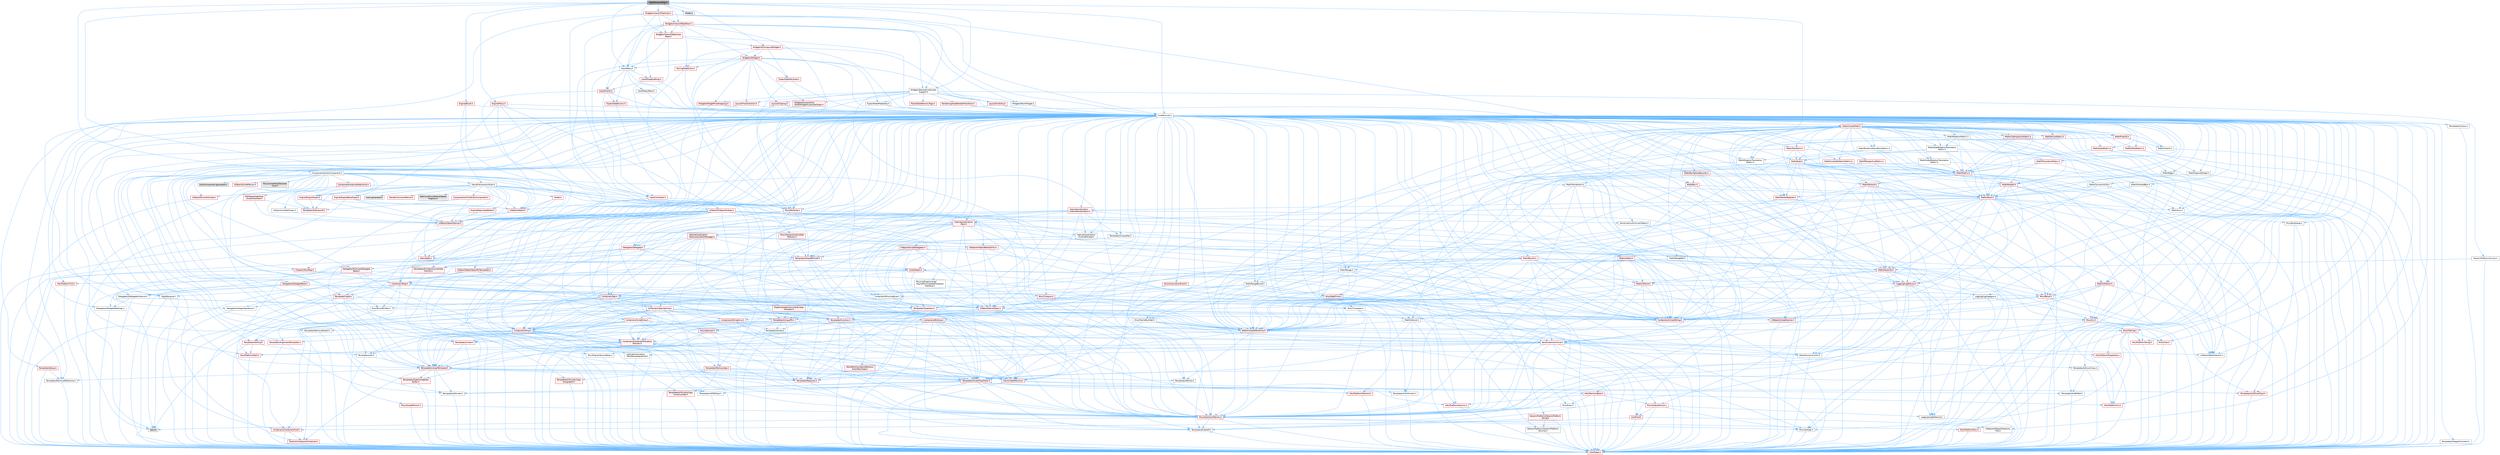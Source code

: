 digraph "DlgReferenceTree.h"
{
 // INTERACTIVE_SVG=YES
 // LATEX_PDF_SIZE
  bgcolor="transparent";
  edge [fontname=Helvetica,fontsize=10,labelfontname=Helvetica,labelfontsize=10];
  node [fontname=Helvetica,fontsize=10,shape=box,height=0.2,width=0.4];
  Node1 [id="Node000001",label="DlgReferenceTree.h",height=0.2,width=0.4,color="gray40", fillcolor="grey60", style="filled", fontcolor="black",tooltip=" "];
  Node1 -> Node2 [id="edge1_Node000001_Node000002",color="steelblue1",style="solid",tooltip=" "];
  Node2 [id="Node000002",label="CoreMinimal.h",height=0.2,width=0.4,color="grey40", fillcolor="white", style="filled",URL="$d7/d67/CoreMinimal_8h.html",tooltip=" "];
  Node2 -> Node3 [id="edge2_Node000002_Node000003",color="steelblue1",style="solid",tooltip=" "];
  Node3 [id="Node000003",label="CoreTypes.h",height=0.2,width=0.4,color="red", fillcolor="#FFF0F0", style="filled",URL="$dc/dec/CoreTypes_8h.html",tooltip=" "];
  Node2 -> Node17 [id="edge3_Node000002_Node000017",color="steelblue1",style="solid",tooltip=" "];
  Node17 [id="Node000017",label="CoreFwd.h",height=0.2,width=0.4,color="red", fillcolor="#FFF0F0", style="filled",URL="$d1/d1e/CoreFwd_8h.html",tooltip=" "];
  Node17 -> Node3 [id="edge4_Node000017_Node000003",color="steelblue1",style="solid",tooltip=" "];
  Node17 -> Node18 [id="edge5_Node000017_Node000018",color="steelblue1",style="solid",tooltip=" "];
  Node18 [id="Node000018",label="Containers/ContainersFwd.h",height=0.2,width=0.4,color="red", fillcolor="#FFF0F0", style="filled",URL="$d4/d0a/ContainersFwd_8h.html",tooltip=" "];
  Node18 -> Node3 [id="edge6_Node000018_Node000003",color="steelblue1",style="solid",tooltip=" "];
  Node18 -> Node19 [id="edge7_Node000018_Node000019",color="steelblue1",style="solid",tooltip=" "];
  Node19 [id="Node000019",label="Traits/IsContiguousContainer.h",height=0.2,width=0.4,color="red", fillcolor="#FFF0F0", style="filled",URL="$d5/d3c/IsContiguousContainer_8h.html",tooltip=" "];
  Node19 -> Node3 [id="edge8_Node000019_Node000003",color="steelblue1",style="solid",tooltip=" "];
  Node17 -> Node23 [id="edge9_Node000017_Node000023",color="steelblue1",style="solid",tooltip=" "];
  Node23 [id="Node000023",label="UObject/UObjectHierarchy\lFwd.h",height=0.2,width=0.4,color="grey40", fillcolor="white", style="filled",URL="$d3/d13/UObjectHierarchyFwd_8h.html",tooltip=" "];
  Node2 -> Node23 [id="edge10_Node000002_Node000023",color="steelblue1",style="solid",tooltip=" "];
  Node2 -> Node18 [id="edge11_Node000002_Node000018",color="steelblue1",style="solid",tooltip=" "];
  Node2 -> Node24 [id="edge12_Node000002_Node000024",color="steelblue1",style="solid",tooltip=" "];
  Node24 [id="Node000024",label="Misc/VarArgs.h",height=0.2,width=0.4,color="grey40", fillcolor="white", style="filled",URL="$d5/d6f/VarArgs_8h.html",tooltip=" "];
  Node24 -> Node3 [id="edge13_Node000024_Node000003",color="steelblue1",style="solid",tooltip=" "];
  Node2 -> Node25 [id="edge14_Node000002_Node000025",color="steelblue1",style="solid",tooltip=" "];
  Node25 [id="Node000025",label="Logging/LogVerbosity.h",height=0.2,width=0.4,color="grey40", fillcolor="white", style="filled",URL="$d2/d8f/LogVerbosity_8h.html",tooltip=" "];
  Node25 -> Node3 [id="edge15_Node000025_Node000003",color="steelblue1",style="solid",tooltip=" "];
  Node2 -> Node26 [id="edge16_Node000002_Node000026",color="steelblue1",style="solid",tooltip=" "];
  Node26 [id="Node000026",label="Misc/OutputDevice.h",height=0.2,width=0.4,color="red", fillcolor="#FFF0F0", style="filled",URL="$d7/d32/OutputDevice_8h.html",tooltip=" "];
  Node26 -> Node17 [id="edge17_Node000026_Node000017",color="steelblue1",style="solid",tooltip=" "];
  Node26 -> Node3 [id="edge18_Node000026_Node000003",color="steelblue1",style="solid",tooltip=" "];
  Node26 -> Node25 [id="edge19_Node000026_Node000025",color="steelblue1",style="solid",tooltip=" "];
  Node26 -> Node24 [id="edge20_Node000026_Node000024",color="steelblue1",style="solid",tooltip=" "];
  Node2 -> Node32 [id="edge21_Node000002_Node000032",color="steelblue1",style="solid",tooltip=" "];
  Node32 [id="Node000032",label="HAL/PlatformCrt.h",height=0.2,width=0.4,color="red", fillcolor="#FFF0F0", style="filled",URL="$d8/d75/PlatformCrt_8h.html",tooltip=" "];
  Node2 -> Node42 [id="edge22_Node000002_Node000042",color="steelblue1",style="solid",tooltip=" "];
  Node42 [id="Node000042",label="HAL/PlatformMisc.h",height=0.2,width=0.4,color="red", fillcolor="#FFF0F0", style="filled",URL="$d0/df5/PlatformMisc_8h.html",tooltip=" "];
  Node42 -> Node3 [id="edge23_Node000042_Node000003",color="steelblue1",style="solid",tooltip=" "];
  Node2 -> Node61 [id="edge24_Node000002_Node000061",color="steelblue1",style="solid",tooltip=" "];
  Node61 [id="Node000061",label="Misc/AssertionMacros.h",height=0.2,width=0.4,color="red", fillcolor="#FFF0F0", style="filled",URL="$d0/dfa/AssertionMacros_8h.html",tooltip=" "];
  Node61 -> Node3 [id="edge25_Node000061_Node000003",color="steelblue1",style="solid",tooltip=" "];
  Node61 -> Node42 [id="edge26_Node000061_Node000042",color="steelblue1",style="solid",tooltip=" "];
  Node61 -> Node62 [id="edge27_Node000061_Node000062",color="steelblue1",style="solid",tooltip=" "];
  Node62 [id="Node000062",label="Templates/EnableIf.h",height=0.2,width=0.4,color="grey40", fillcolor="white", style="filled",URL="$d7/d60/EnableIf_8h.html",tooltip=" "];
  Node62 -> Node3 [id="edge28_Node000062_Node000003",color="steelblue1",style="solid",tooltip=" "];
  Node61 -> Node24 [id="edge29_Node000061_Node000024",color="steelblue1",style="solid",tooltip=" "];
  Node61 -> Node69 [id="edge30_Node000061_Node000069",color="steelblue1",style="solid",tooltip=" "];
  Node69 [id="Node000069",label="atomic",height=0.2,width=0.4,color="grey60", fillcolor="#E0E0E0", style="filled",tooltip=" "];
  Node2 -> Node70 [id="edge31_Node000002_Node000070",color="steelblue1",style="solid",tooltip=" "];
  Node70 [id="Node000070",label="Templates/IsPointer.h",height=0.2,width=0.4,color="grey40", fillcolor="white", style="filled",URL="$d7/d05/IsPointer_8h.html",tooltip=" "];
  Node70 -> Node3 [id="edge32_Node000070_Node000003",color="steelblue1",style="solid",tooltip=" "];
  Node2 -> Node71 [id="edge33_Node000002_Node000071",color="steelblue1",style="solid",tooltip=" "];
  Node71 [id="Node000071",label="HAL/PlatformMemory.h",height=0.2,width=0.4,color="red", fillcolor="#FFF0F0", style="filled",URL="$de/d68/PlatformMemory_8h.html",tooltip=" "];
  Node71 -> Node3 [id="edge34_Node000071_Node000003",color="steelblue1",style="solid",tooltip=" "];
  Node2 -> Node54 [id="edge35_Node000002_Node000054",color="steelblue1",style="solid",tooltip=" "];
  Node54 [id="Node000054",label="HAL/PlatformAtomics.h",height=0.2,width=0.4,color="red", fillcolor="#FFF0F0", style="filled",URL="$d3/d36/PlatformAtomics_8h.html",tooltip=" "];
  Node54 -> Node3 [id="edge36_Node000054_Node000003",color="steelblue1",style="solid",tooltip=" "];
  Node2 -> Node76 [id="edge37_Node000002_Node000076",color="steelblue1",style="solid",tooltip=" "];
  Node76 [id="Node000076",label="Misc/Exec.h",height=0.2,width=0.4,color="grey40", fillcolor="white", style="filled",URL="$de/ddb/Exec_8h.html",tooltip=" "];
  Node76 -> Node3 [id="edge38_Node000076_Node000003",color="steelblue1",style="solid",tooltip=" "];
  Node76 -> Node61 [id="edge39_Node000076_Node000061",color="steelblue1",style="solid",tooltip=" "];
  Node2 -> Node77 [id="edge40_Node000002_Node000077",color="steelblue1",style="solid",tooltip=" "];
  Node77 [id="Node000077",label="HAL/MemoryBase.h",height=0.2,width=0.4,color="red", fillcolor="#FFF0F0", style="filled",URL="$d6/d9f/MemoryBase_8h.html",tooltip=" "];
  Node77 -> Node3 [id="edge41_Node000077_Node000003",color="steelblue1",style="solid",tooltip=" "];
  Node77 -> Node54 [id="edge42_Node000077_Node000054",color="steelblue1",style="solid",tooltip=" "];
  Node77 -> Node32 [id="edge43_Node000077_Node000032",color="steelblue1",style="solid",tooltip=" "];
  Node77 -> Node76 [id="edge44_Node000077_Node000076",color="steelblue1",style="solid",tooltip=" "];
  Node77 -> Node26 [id="edge45_Node000077_Node000026",color="steelblue1",style="solid",tooltip=" "];
  Node2 -> Node87 [id="edge46_Node000002_Node000087",color="steelblue1",style="solid",tooltip=" "];
  Node87 [id="Node000087",label="HAL/UnrealMemory.h",height=0.2,width=0.4,color="red", fillcolor="#FFF0F0", style="filled",URL="$d9/d96/UnrealMemory_8h.html",tooltip=" "];
  Node87 -> Node3 [id="edge47_Node000087_Node000003",color="steelblue1",style="solid",tooltip=" "];
  Node87 -> Node77 [id="edge48_Node000087_Node000077",color="steelblue1",style="solid",tooltip=" "];
  Node87 -> Node71 [id="edge49_Node000087_Node000071",color="steelblue1",style="solid",tooltip=" "];
  Node87 -> Node70 [id="edge50_Node000087_Node000070",color="steelblue1",style="solid",tooltip=" "];
  Node2 -> Node89 [id="edge51_Node000002_Node000089",color="steelblue1",style="solid",tooltip=" "];
  Node89 [id="Node000089",label="Templates/IsArithmetic.h",height=0.2,width=0.4,color="grey40", fillcolor="white", style="filled",URL="$d2/d5d/IsArithmetic_8h.html",tooltip=" "];
  Node89 -> Node3 [id="edge52_Node000089_Node000003",color="steelblue1",style="solid",tooltip=" "];
  Node2 -> Node83 [id="edge53_Node000002_Node000083",color="steelblue1",style="solid",tooltip=" "];
  Node83 [id="Node000083",label="Templates/AndOrNot.h",height=0.2,width=0.4,color="grey40", fillcolor="white", style="filled",URL="$db/d0a/AndOrNot_8h.html",tooltip=" "];
  Node83 -> Node3 [id="edge54_Node000083_Node000003",color="steelblue1",style="solid",tooltip=" "];
  Node2 -> Node90 [id="edge55_Node000002_Node000090",color="steelblue1",style="solid",tooltip=" "];
  Node90 [id="Node000090",label="Templates/IsPODType.h",height=0.2,width=0.4,color="grey40", fillcolor="white", style="filled",URL="$d7/db1/IsPODType_8h.html",tooltip=" "];
  Node90 -> Node3 [id="edge56_Node000090_Node000003",color="steelblue1",style="solid",tooltip=" "];
  Node2 -> Node91 [id="edge57_Node000002_Node000091",color="steelblue1",style="solid",tooltip=" "];
  Node91 [id="Node000091",label="Templates/IsUECoreType.h",height=0.2,width=0.4,color="red", fillcolor="#FFF0F0", style="filled",URL="$d1/db8/IsUECoreType_8h.html",tooltip=" "];
  Node91 -> Node3 [id="edge58_Node000091_Node000003",color="steelblue1",style="solid",tooltip=" "];
  Node2 -> Node84 [id="edge59_Node000002_Node000084",color="steelblue1",style="solid",tooltip=" "];
  Node84 [id="Node000084",label="Templates/IsTriviallyCopy\lConstructible.h",height=0.2,width=0.4,color="red", fillcolor="#FFF0F0", style="filled",URL="$d3/d78/IsTriviallyCopyConstructible_8h.html",tooltip=" "];
  Node84 -> Node3 [id="edge60_Node000084_Node000003",color="steelblue1",style="solid",tooltip=" "];
  Node2 -> Node92 [id="edge61_Node000002_Node000092",color="steelblue1",style="solid",tooltip=" "];
  Node92 [id="Node000092",label="Templates/UnrealTypeTraits.h",height=0.2,width=0.4,color="red", fillcolor="#FFF0F0", style="filled",URL="$d2/d2d/UnrealTypeTraits_8h.html",tooltip=" "];
  Node92 -> Node3 [id="edge62_Node000092_Node000003",color="steelblue1",style="solid",tooltip=" "];
  Node92 -> Node70 [id="edge63_Node000092_Node000070",color="steelblue1",style="solid",tooltip=" "];
  Node92 -> Node61 [id="edge64_Node000092_Node000061",color="steelblue1",style="solid",tooltip=" "];
  Node92 -> Node83 [id="edge65_Node000092_Node000083",color="steelblue1",style="solid",tooltip=" "];
  Node92 -> Node62 [id="edge66_Node000092_Node000062",color="steelblue1",style="solid",tooltip=" "];
  Node92 -> Node89 [id="edge67_Node000092_Node000089",color="steelblue1",style="solid",tooltip=" "];
  Node92 -> Node90 [id="edge68_Node000092_Node000090",color="steelblue1",style="solid",tooltip=" "];
  Node92 -> Node91 [id="edge69_Node000092_Node000091",color="steelblue1",style="solid",tooltip=" "];
  Node92 -> Node84 [id="edge70_Node000092_Node000084",color="steelblue1",style="solid",tooltip=" "];
  Node2 -> Node62 [id="edge71_Node000002_Node000062",color="steelblue1",style="solid",tooltip=" "];
  Node2 -> Node94 [id="edge72_Node000002_Node000094",color="steelblue1",style="solid",tooltip=" "];
  Node94 [id="Node000094",label="Templates/RemoveReference.h",height=0.2,width=0.4,color="grey40", fillcolor="white", style="filled",URL="$da/dbe/RemoveReference_8h.html",tooltip=" "];
  Node94 -> Node3 [id="edge73_Node000094_Node000003",color="steelblue1",style="solid",tooltip=" "];
  Node2 -> Node95 [id="edge74_Node000002_Node000095",color="steelblue1",style="solid",tooltip=" "];
  Node95 [id="Node000095",label="Templates/IntegralConstant.h",height=0.2,width=0.4,color="grey40", fillcolor="white", style="filled",URL="$db/d1b/IntegralConstant_8h.html",tooltip=" "];
  Node95 -> Node3 [id="edge75_Node000095_Node000003",color="steelblue1",style="solid",tooltip=" "];
  Node2 -> Node96 [id="edge76_Node000002_Node000096",color="steelblue1",style="solid",tooltip=" "];
  Node96 [id="Node000096",label="Templates/IsClass.h",height=0.2,width=0.4,color="grey40", fillcolor="white", style="filled",URL="$db/dcb/IsClass_8h.html",tooltip=" "];
  Node96 -> Node3 [id="edge77_Node000096_Node000003",color="steelblue1",style="solid",tooltip=" "];
  Node2 -> Node97 [id="edge78_Node000002_Node000097",color="steelblue1",style="solid",tooltip=" "];
  Node97 [id="Node000097",label="Templates/TypeCompatible\lBytes.h",height=0.2,width=0.4,color="red", fillcolor="#FFF0F0", style="filled",URL="$df/d0a/TypeCompatibleBytes_8h.html",tooltip=" "];
  Node97 -> Node3 [id="edge79_Node000097_Node000003",color="steelblue1",style="solid",tooltip=" "];
  Node2 -> Node19 [id="edge80_Node000002_Node000019",color="steelblue1",style="solid",tooltip=" "];
  Node2 -> Node98 [id="edge81_Node000002_Node000098",color="steelblue1",style="solid",tooltip=" "];
  Node98 [id="Node000098",label="Templates/UnrealTemplate.h",height=0.2,width=0.4,color="red", fillcolor="#FFF0F0", style="filled",URL="$d4/d24/UnrealTemplate_8h.html",tooltip=" "];
  Node98 -> Node3 [id="edge82_Node000098_Node000003",color="steelblue1",style="solid",tooltip=" "];
  Node98 -> Node70 [id="edge83_Node000098_Node000070",color="steelblue1",style="solid",tooltip=" "];
  Node98 -> Node87 [id="edge84_Node000098_Node000087",color="steelblue1",style="solid",tooltip=" "];
  Node98 -> Node92 [id="edge85_Node000098_Node000092",color="steelblue1",style="solid",tooltip=" "];
  Node98 -> Node94 [id="edge86_Node000098_Node000094",color="steelblue1",style="solid",tooltip=" "];
  Node98 -> Node64 [id="edge87_Node000098_Node000064",color="steelblue1",style="solid",tooltip=" "];
  Node64 [id="Node000064",label="Templates/Requires.h",height=0.2,width=0.4,color="red", fillcolor="#FFF0F0", style="filled",URL="$dc/d96/Requires_8h.html",tooltip=" "];
  Node64 -> Node62 [id="edge88_Node000064_Node000062",color="steelblue1",style="solid",tooltip=" "];
  Node98 -> Node97 [id="edge89_Node000098_Node000097",color="steelblue1",style="solid",tooltip=" "];
  Node98 -> Node65 [id="edge90_Node000098_Node000065",color="steelblue1",style="solid",tooltip=" "];
  Node65 [id="Node000065",label="Templates/Identity.h",height=0.2,width=0.4,color="grey40", fillcolor="white", style="filled",URL="$d0/dd5/Identity_8h.html",tooltip=" "];
  Node98 -> Node19 [id="edge91_Node000098_Node000019",color="steelblue1",style="solid",tooltip=" "];
  Node2 -> Node47 [id="edge92_Node000002_Node000047",color="steelblue1",style="solid",tooltip=" "];
  Node47 [id="Node000047",label="Math/NumericLimits.h",height=0.2,width=0.4,color="grey40", fillcolor="white", style="filled",URL="$df/d1b/NumericLimits_8h.html",tooltip=" "];
  Node47 -> Node3 [id="edge93_Node000047_Node000003",color="steelblue1",style="solid",tooltip=" "];
  Node2 -> Node102 [id="edge94_Node000002_Node000102",color="steelblue1",style="solid",tooltip=" "];
  Node102 [id="Node000102",label="HAL/PlatformMath.h",height=0.2,width=0.4,color="red", fillcolor="#FFF0F0", style="filled",URL="$dc/d53/PlatformMath_8h.html",tooltip=" "];
  Node102 -> Node3 [id="edge95_Node000102_Node000003",color="steelblue1",style="solid",tooltip=" "];
  Node2 -> Node85 [id="edge96_Node000002_Node000085",color="steelblue1",style="solid",tooltip=" "];
  Node85 [id="Node000085",label="Templates/IsTriviallyCopy\lAssignable.h",height=0.2,width=0.4,color="red", fillcolor="#FFF0F0", style="filled",URL="$d2/df2/IsTriviallyCopyAssignable_8h.html",tooltip=" "];
  Node85 -> Node3 [id="edge97_Node000085_Node000003",color="steelblue1",style="solid",tooltip=" "];
  Node2 -> Node110 [id="edge98_Node000002_Node000110",color="steelblue1",style="solid",tooltip=" "];
  Node110 [id="Node000110",label="Templates/MemoryOps.h",height=0.2,width=0.4,color="red", fillcolor="#FFF0F0", style="filled",URL="$db/dea/MemoryOps_8h.html",tooltip=" "];
  Node110 -> Node3 [id="edge99_Node000110_Node000003",color="steelblue1",style="solid",tooltip=" "];
  Node110 -> Node87 [id="edge100_Node000110_Node000087",color="steelblue1",style="solid",tooltip=" "];
  Node110 -> Node85 [id="edge101_Node000110_Node000085",color="steelblue1",style="solid",tooltip=" "];
  Node110 -> Node84 [id="edge102_Node000110_Node000084",color="steelblue1",style="solid",tooltip=" "];
  Node110 -> Node64 [id="edge103_Node000110_Node000064",color="steelblue1",style="solid",tooltip=" "];
  Node110 -> Node92 [id="edge104_Node000110_Node000092",color="steelblue1",style="solid",tooltip=" "];
  Node2 -> Node111 [id="edge105_Node000002_Node000111",color="steelblue1",style="solid",tooltip=" "];
  Node111 [id="Node000111",label="Containers/ContainerAllocation\lPolicies.h",height=0.2,width=0.4,color="red", fillcolor="#FFF0F0", style="filled",URL="$d7/dff/ContainerAllocationPolicies_8h.html",tooltip=" "];
  Node111 -> Node3 [id="edge106_Node000111_Node000003",color="steelblue1",style="solid",tooltip=" "];
  Node111 -> Node111 [id="edge107_Node000111_Node000111",color="steelblue1",style="solid",tooltip=" "];
  Node111 -> Node102 [id="edge108_Node000111_Node000102",color="steelblue1",style="solid",tooltip=" "];
  Node111 -> Node87 [id="edge109_Node000111_Node000087",color="steelblue1",style="solid",tooltip=" "];
  Node111 -> Node47 [id="edge110_Node000111_Node000047",color="steelblue1",style="solid",tooltip=" "];
  Node111 -> Node61 [id="edge111_Node000111_Node000061",color="steelblue1",style="solid",tooltip=" "];
  Node111 -> Node110 [id="edge112_Node000111_Node000110",color="steelblue1",style="solid",tooltip=" "];
  Node111 -> Node97 [id="edge113_Node000111_Node000097",color="steelblue1",style="solid",tooltip=" "];
  Node2 -> Node114 [id="edge114_Node000002_Node000114",color="steelblue1",style="solid",tooltip=" "];
  Node114 [id="Node000114",label="Templates/IsEnumClass.h",height=0.2,width=0.4,color="grey40", fillcolor="white", style="filled",URL="$d7/d15/IsEnumClass_8h.html",tooltip=" "];
  Node114 -> Node3 [id="edge115_Node000114_Node000003",color="steelblue1",style="solid",tooltip=" "];
  Node114 -> Node83 [id="edge116_Node000114_Node000083",color="steelblue1",style="solid",tooltip=" "];
  Node2 -> Node115 [id="edge117_Node000002_Node000115",color="steelblue1",style="solid",tooltip=" "];
  Node115 [id="Node000115",label="HAL/PlatformProperties.h",height=0.2,width=0.4,color="red", fillcolor="#FFF0F0", style="filled",URL="$d9/db0/PlatformProperties_8h.html",tooltip=" "];
  Node115 -> Node3 [id="edge118_Node000115_Node000003",color="steelblue1",style="solid",tooltip=" "];
  Node2 -> Node118 [id="edge119_Node000002_Node000118",color="steelblue1",style="solid",tooltip=" "];
  Node118 [id="Node000118",label="Misc/EngineVersionBase.h",height=0.2,width=0.4,color="grey40", fillcolor="white", style="filled",URL="$d5/d2b/EngineVersionBase_8h.html",tooltip=" "];
  Node118 -> Node3 [id="edge120_Node000118_Node000003",color="steelblue1",style="solid",tooltip=" "];
  Node2 -> Node119 [id="edge121_Node000002_Node000119",color="steelblue1",style="solid",tooltip=" "];
  Node119 [id="Node000119",label="Internationalization\l/TextNamespaceFwd.h",height=0.2,width=0.4,color="grey40", fillcolor="white", style="filled",URL="$d8/d97/TextNamespaceFwd_8h.html",tooltip=" "];
  Node119 -> Node3 [id="edge122_Node000119_Node000003",color="steelblue1",style="solid",tooltip=" "];
  Node2 -> Node120 [id="edge123_Node000002_Node000120",color="steelblue1",style="solid",tooltip=" "];
  Node120 [id="Node000120",label="Serialization/Archive.h",height=0.2,width=0.4,color="red", fillcolor="#FFF0F0", style="filled",URL="$d7/d3b/Archive_8h.html",tooltip=" "];
  Node120 -> Node17 [id="edge124_Node000120_Node000017",color="steelblue1",style="solid",tooltip=" "];
  Node120 -> Node3 [id="edge125_Node000120_Node000003",color="steelblue1",style="solid",tooltip=" "];
  Node120 -> Node115 [id="edge126_Node000120_Node000115",color="steelblue1",style="solid",tooltip=" "];
  Node120 -> Node119 [id="edge127_Node000120_Node000119",color="steelblue1",style="solid",tooltip=" "];
  Node120 -> Node61 [id="edge128_Node000120_Node000061",color="steelblue1",style="solid",tooltip=" "];
  Node120 -> Node118 [id="edge129_Node000120_Node000118",color="steelblue1",style="solid",tooltip=" "];
  Node120 -> Node24 [id="edge130_Node000120_Node000024",color="steelblue1",style="solid",tooltip=" "];
  Node120 -> Node62 [id="edge131_Node000120_Node000062",color="steelblue1",style="solid",tooltip=" "];
  Node120 -> Node114 [id="edge132_Node000120_Node000114",color="steelblue1",style="solid",tooltip=" "];
  Node120 -> Node98 [id="edge133_Node000120_Node000098",color="steelblue1",style="solid",tooltip=" "];
  Node120 -> Node123 [id="edge134_Node000120_Node000123",color="steelblue1",style="solid",tooltip=" "];
  Node123 [id="Node000123",label="UObject/ObjectVersion.h",height=0.2,width=0.4,color="grey40", fillcolor="white", style="filled",URL="$da/d63/ObjectVersion_8h.html",tooltip=" "];
  Node123 -> Node3 [id="edge135_Node000123_Node000003",color="steelblue1",style="solid",tooltip=" "];
  Node2 -> Node124 [id="edge136_Node000002_Node000124",color="steelblue1",style="solid",tooltip=" "];
  Node124 [id="Node000124",label="Templates/Less.h",height=0.2,width=0.4,color="grey40", fillcolor="white", style="filled",URL="$de/dc8/Less_8h.html",tooltip=" "];
  Node124 -> Node3 [id="edge137_Node000124_Node000003",color="steelblue1",style="solid",tooltip=" "];
  Node124 -> Node98 [id="edge138_Node000124_Node000098",color="steelblue1",style="solid",tooltip=" "];
  Node2 -> Node125 [id="edge139_Node000002_Node000125",color="steelblue1",style="solid",tooltip=" "];
  Node125 [id="Node000125",label="Templates/Sorting.h",height=0.2,width=0.4,color="red", fillcolor="#FFF0F0", style="filled",URL="$d3/d9e/Sorting_8h.html",tooltip=" "];
  Node125 -> Node3 [id="edge140_Node000125_Node000003",color="steelblue1",style="solid",tooltip=" "];
  Node125 -> Node102 [id="edge141_Node000125_Node000102",color="steelblue1",style="solid",tooltip=" "];
  Node125 -> Node124 [id="edge142_Node000125_Node000124",color="steelblue1",style="solid",tooltip=" "];
  Node2 -> Node136 [id="edge143_Node000002_Node000136",color="steelblue1",style="solid",tooltip=" "];
  Node136 [id="Node000136",label="Misc/Char.h",height=0.2,width=0.4,color="red", fillcolor="#FFF0F0", style="filled",URL="$d0/d58/Char_8h.html",tooltip=" "];
  Node136 -> Node3 [id="edge144_Node000136_Node000003",color="steelblue1",style="solid",tooltip=" "];
  Node2 -> Node139 [id="edge145_Node000002_Node000139",color="steelblue1",style="solid",tooltip=" "];
  Node139 [id="Node000139",label="GenericPlatform/GenericPlatform\lStricmp.h",height=0.2,width=0.4,color="grey40", fillcolor="white", style="filled",URL="$d2/d86/GenericPlatformStricmp_8h.html",tooltip=" "];
  Node139 -> Node3 [id="edge146_Node000139_Node000003",color="steelblue1",style="solid",tooltip=" "];
  Node2 -> Node140 [id="edge147_Node000002_Node000140",color="steelblue1",style="solid",tooltip=" "];
  Node140 [id="Node000140",label="GenericPlatform/GenericPlatform\lString.h",height=0.2,width=0.4,color="red", fillcolor="#FFF0F0", style="filled",URL="$dd/d20/GenericPlatformString_8h.html",tooltip=" "];
  Node140 -> Node3 [id="edge148_Node000140_Node000003",color="steelblue1",style="solid",tooltip=" "];
  Node140 -> Node139 [id="edge149_Node000140_Node000139",color="steelblue1",style="solid",tooltip=" "];
  Node140 -> Node62 [id="edge150_Node000140_Node000062",color="steelblue1",style="solid",tooltip=" "];
  Node2 -> Node73 [id="edge151_Node000002_Node000073",color="steelblue1",style="solid",tooltip=" "];
  Node73 [id="Node000073",label="HAL/PlatformString.h",height=0.2,width=0.4,color="red", fillcolor="#FFF0F0", style="filled",URL="$db/db5/PlatformString_8h.html",tooltip=" "];
  Node73 -> Node3 [id="edge152_Node000073_Node000003",color="steelblue1",style="solid",tooltip=" "];
  Node2 -> Node143 [id="edge153_Node000002_Node000143",color="steelblue1",style="solid",tooltip=" "];
  Node143 [id="Node000143",label="Misc/CString.h",height=0.2,width=0.4,color="red", fillcolor="#FFF0F0", style="filled",URL="$d2/d49/CString_8h.html",tooltip=" "];
  Node143 -> Node3 [id="edge154_Node000143_Node000003",color="steelblue1",style="solid",tooltip=" "];
  Node143 -> Node32 [id="edge155_Node000143_Node000032",color="steelblue1",style="solid",tooltip=" "];
  Node143 -> Node73 [id="edge156_Node000143_Node000073",color="steelblue1",style="solid",tooltip=" "];
  Node143 -> Node61 [id="edge157_Node000143_Node000061",color="steelblue1",style="solid",tooltip=" "];
  Node143 -> Node136 [id="edge158_Node000143_Node000136",color="steelblue1",style="solid",tooltip=" "];
  Node143 -> Node24 [id="edge159_Node000143_Node000024",color="steelblue1",style="solid",tooltip=" "];
  Node2 -> Node144 [id="edge160_Node000002_Node000144",color="steelblue1",style="solid",tooltip=" "];
  Node144 [id="Node000144",label="Misc/Crc.h",height=0.2,width=0.4,color="red", fillcolor="#FFF0F0", style="filled",URL="$d4/dd2/Crc_8h.html",tooltip=" "];
  Node144 -> Node3 [id="edge161_Node000144_Node000003",color="steelblue1",style="solid",tooltip=" "];
  Node144 -> Node73 [id="edge162_Node000144_Node000073",color="steelblue1",style="solid",tooltip=" "];
  Node144 -> Node61 [id="edge163_Node000144_Node000061",color="steelblue1",style="solid",tooltip=" "];
  Node144 -> Node143 [id="edge164_Node000144_Node000143",color="steelblue1",style="solid",tooltip=" "];
  Node144 -> Node136 [id="edge165_Node000144_Node000136",color="steelblue1",style="solid",tooltip=" "];
  Node144 -> Node92 [id="edge166_Node000144_Node000092",color="steelblue1",style="solid",tooltip=" "];
  Node2 -> Node135 [id="edge167_Node000002_Node000135",color="steelblue1",style="solid",tooltip=" "];
  Node135 [id="Node000135",label="Math/UnrealMathUtility.h",height=0.2,width=0.4,color="red", fillcolor="#FFF0F0", style="filled",URL="$db/db8/UnrealMathUtility_8h.html",tooltip=" "];
  Node135 -> Node3 [id="edge168_Node000135_Node000003",color="steelblue1",style="solid",tooltip=" "];
  Node135 -> Node61 [id="edge169_Node000135_Node000061",color="steelblue1",style="solid",tooltip=" "];
  Node135 -> Node102 [id="edge170_Node000135_Node000102",color="steelblue1",style="solid",tooltip=" "];
  Node135 -> Node65 [id="edge171_Node000135_Node000065",color="steelblue1",style="solid",tooltip=" "];
  Node135 -> Node64 [id="edge172_Node000135_Node000064",color="steelblue1",style="solid",tooltip=" "];
  Node2 -> Node145 [id="edge173_Node000002_Node000145",color="steelblue1",style="solid",tooltip=" "];
  Node145 [id="Node000145",label="Containers/UnrealString.h",height=0.2,width=0.4,color="red", fillcolor="#FFF0F0", style="filled",URL="$d5/dba/UnrealString_8h.html",tooltip=" "];
  Node2 -> Node149 [id="edge174_Node000002_Node000149",color="steelblue1",style="solid",tooltip=" "];
  Node149 [id="Node000149",label="Containers/Array.h",height=0.2,width=0.4,color="red", fillcolor="#FFF0F0", style="filled",URL="$df/dd0/Array_8h.html",tooltip=" "];
  Node149 -> Node3 [id="edge175_Node000149_Node000003",color="steelblue1",style="solid",tooltip=" "];
  Node149 -> Node61 [id="edge176_Node000149_Node000061",color="steelblue1",style="solid",tooltip=" "];
  Node149 -> Node87 [id="edge177_Node000149_Node000087",color="steelblue1",style="solid",tooltip=" "];
  Node149 -> Node92 [id="edge178_Node000149_Node000092",color="steelblue1",style="solid",tooltip=" "];
  Node149 -> Node98 [id="edge179_Node000149_Node000098",color="steelblue1",style="solid",tooltip=" "];
  Node149 -> Node111 [id="edge180_Node000149_Node000111",color="steelblue1",style="solid",tooltip=" "];
  Node149 -> Node120 [id="edge181_Node000149_Node000120",color="steelblue1",style="solid",tooltip=" "];
  Node149 -> Node128 [id="edge182_Node000149_Node000128",color="steelblue1",style="solid",tooltip=" "];
  Node128 [id="Node000128",label="Templates/Invoke.h",height=0.2,width=0.4,color="red", fillcolor="#FFF0F0", style="filled",URL="$d7/deb/Invoke_8h.html",tooltip=" "];
  Node128 -> Node3 [id="edge183_Node000128_Node000003",color="steelblue1",style="solid",tooltip=" "];
  Node128 -> Node98 [id="edge184_Node000128_Node000098",color="steelblue1",style="solid",tooltip=" "];
  Node149 -> Node124 [id="edge185_Node000149_Node000124",color="steelblue1",style="solid",tooltip=" "];
  Node149 -> Node64 [id="edge186_Node000149_Node000064",color="steelblue1",style="solid",tooltip=" "];
  Node149 -> Node125 [id="edge187_Node000149_Node000125",color="steelblue1",style="solid",tooltip=" "];
  Node149 -> Node172 [id="edge188_Node000149_Node000172",color="steelblue1",style="solid",tooltip=" "];
  Node172 [id="Node000172",label="Templates/AlignmentTemplates.h",height=0.2,width=0.4,color="red", fillcolor="#FFF0F0", style="filled",URL="$dd/d32/AlignmentTemplates_8h.html",tooltip=" "];
  Node172 -> Node3 [id="edge189_Node000172_Node000003",color="steelblue1",style="solid",tooltip=" "];
  Node172 -> Node70 [id="edge190_Node000172_Node000070",color="steelblue1",style="solid",tooltip=" "];
  Node2 -> Node173 [id="edge191_Node000002_Node000173",color="steelblue1",style="solid",tooltip=" "];
  Node173 [id="Node000173",label="Misc/FrameNumber.h",height=0.2,width=0.4,color="grey40", fillcolor="white", style="filled",URL="$dd/dbd/FrameNumber_8h.html",tooltip=" "];
  Node173 -> Node3 [id="edge192_Node000173_Node000003",color="steelblue1",style="solid",tooltip=" "];
  Node173 -> Node47 [id="edge193_Node000173_Node000047",color="steelblue1",style="solid",tooltip=" "];
  Node173 -> Node135 [id="edge194_Node000173_Node000135",color="steelblue1",style="solid",tooltip=" "];
  Node173 -> Node62 [id="edge195_Node000173_Node000062",color="steelblue1",style="solid",tooltip=" "];
  Node173 -> Node92 [id="edge196_Node000173_Node000092",color="steelblue1",style="solid",tooltip=" "];
  Node2 -> Node174 [id="edge197_Node000002_Node000174",color="steelblue1",style="solid",tooltip=" "];
  Node174 [id="Node000174",label="Misc/Timespan.h",height=0.2,width=0.4,color="grey40", fillcolor="white", style="filled",URL="$da/dd9/Timespan_8h.html",tooltip=" "];
  Node174 -> Node3 [id="edge198_Node000174_Node000003",color="steelblue1",style="solid",tooltip=" "];
  Node174 -> Node175 [id="edge199_Node000174_Node000175",color="steelblue1",style="solid",tooltip=" "];
  Node175 [id="Node000175",label="Math/Interval.h",height=0.2,width=0.4,color="grey40", fillcolor="white", style="filled",URL="$d1/d55/Interval_8h.html",tooltip=" "];
  Node175 -> Node3 [id="edge200_Node000175_Node000003",color="steelblue1",style="solid",tooltip=" "];
  Node175 -> Node89 [id="edge201_Node000175_Node000089",color="steelblue1",style="solid",tooltip=" "];
  Node175 -> Node92 [id="edge202_Node000175_Node000092",color="steelblue1",style="solid",tooltip=" "];
  Node175 -> Node47 [id="edge203_Node000175_Node000047",color="steelblue1",style="solid",tooltip=" "];
  Node175 -> Node135 [id="edge204_Node000175_Node000135",color="steelblue1",style="solid",tooltip=" "];
  Node174 -> Node135 [id="edge205_Node000174_Node000135",color="steelblue1",style="solid",tooltip=" "];
  Node174 -> Node61 [id="edge206_Node000174_Node000061",color="steelblue1",style="solid",tooltip=" "];
  Node2 -> Node176 [id="edge207_Node000002_Node000176",color="steelblue1",style="solid",tooltip=" "];
  Node176 [id="Node000176",label="Containers/StringConv.h",height=0.2,width=0.4,color="red", fillcolor="#FFF0F0", style="filled",URL="$d3/ddf/StringConv_8h.html",tooltip=" "];
  Node176 -> Node3 [id="edge208_Node000176_Node000003",color="steelblue1",style="solid",tooltip=" "];
  Node176 -> Node61 [id="edge209_Node000176_Node000061",color="steelblue1",style="solid",tooltip=" "];
  Node176 -> Node111 [id="edge210_Node000176_Node000111",color="steelblue1",style="solid",tooltip=" "];
  Node176 -> Node149 [id="edge211_Node000176_Node000149",color="steelblue1",style="solid",tooltip=" "];
  Node176 -> Node143 [id="edge212_Node000176_Node000143",color="steelblue1",style="solid",tooltip=" "];
  Node176 -> Node177 [id="edge213_Node000176_Node000177",color="steelblue1",style="solid",tooltip=" "];
  Node177 [id="Node000177",label="Templates/IsArray.h",height=0.2,width=0.4,color="grey40", fillcolor="white", style="filled",URL="$d8/d8d/IsArray_8h.html",tooltip=" "];
  Node177 -> Node3 [id="edge214_Node000177_Node000003",color="steelblue1",style="solid",tooltip=" "];
  Node176 -> Node98 [id="edge215_Node000176_Node000098",color="steelblue1",style="solid",tooltip=" "];
  Node176 -> Node92 [id="edge216_Node000176_Node000092",color="steelblue1",style="solid",tooltip=" "];
  Node176 -> Node19 [id="edge217_Node000176_Node000019",color="steelblue1",style="solid",tooltip=" "];
  Node2 -> Node178 [id="edge218_Node000002_Node000178",color="steelblue1",style="solid",tooltip=" "];
  Node178 [id="Node000178",label="UObject/UnrealNames.h",height=0.2,width=0.4,color="red", fillcolor="#FFF0F0", style="filled",URL="$d8/db1/UnrealNames_8h.html",tooltip=" "];
  Node178 -> Node3 [id="edge219_Node000178_Node000003",color="steelblue1",style="solid",tooltip=" "];
  Node2 -> Node180 [id="edge220_Node000002_Node000180",color="steelblue1",style="solid",tooltip=" "];
  Node180 [id="Node000180",label="UObject/NameTypes.h",height=0.2,width=0.4,color="red", fillcolor="#FFF0F0", style="filled",URL="$d6/d35/NameTypes_8h.html",tooltip=" "];
  Node180 -> Node3 [id="edge221_Node000180_Node000003",color="steelblue1",style="solid",tooltip=" "];
  Node180 -> Node61 [id="edge222_Node000180_Node000061",color="steelblue1",style="solid",tooltip=" "];
  Node180 -> Node87 [id="edge223_Node000180_Node000087",color="steelblue1",style="solid",tooltip=" "];
  Node180 -> Node92 [id="edge224_Node000180_Node000092",color="steelblue1",style="solid",tooltip=" "];
  Node180 -> Node98 [id="edge225_Node000180_Node000098",color="steelblue1",style="solid",tooltip=" "];
  Node180 -> Node145 [id="edge226_Node000180_Node000145",color="steelblue1",style="solid",tooltip=" "];
  Node180 -> Node176 [id="edge227_Node000180_Node000176",color="steelblue1",style="solid",tooltip=" "];
  Node180 -> Node178 [id="edge228_Node000180_Node000178",color="steelblue1",style="solid",tooltip=" "];
  Node2 -> Node188 [id="edge229_Node000002_Node000188",color="steelblue1",style="solid",tooltip=" "];
  Node188 [id="Node000188",label="Misc/Parse.h",height=0.2,width=0.4,color="red", fillcolor="#FFF0F0", style="filled",URL="$dc/d71/Parse_8h.html",tooltip=" "];
  Node188 -> Node145 [id="edge230_Node000188_Node000145",color="steelblue1",style="solid",tooltip=" "];
  Node188 -> Node3 [id="edge231_Node000188_Node000003",color="steelblue1",style="solid",tooltip=" "];
  Node188 -> Node32 [id="edge232_Node000188_Node000032",color="steelblue1",style="solid",tooltip=" "];
  Node188 -> Node189 [id="edge233_Node000188_Node000189",color="steelblue1",style="solid",tooltip=" "];
  Node189 [id="Node000189",label="Templates/Function.h",height=0.2,width=0.4,color="red", fillcolor="#FFF0F0", style="filled",URL="$df/df5/Function_8h.html",tooltip=" "];
  Node189 -> Node3 [id="edge234_Node000189_Node000003",color="steelblue1",style="solid",tooltip=" "];
  Node189 -> Node61 [id="edge235_Node000189_Node000061",color="steelblue1",style="solid",tooltip=" "];
  Node189 -> Node87 [id="edge236_Node000189_Node000087",color="steelblue1",style="solid",tooltip=" "];
  Node189 -> Node92 [id="edge237_Node000189_Node000092",color="steelblue1",style="solid",tooltip=" "];
  Node189 -> Node128 [id="edge238_Node000189_Node000128",color="steelblue1",style="solid",tooltip=" "];
  Node189 -> Node98 [id="edge239_Node000189_Node000098",color="steelblue1",style="solid",tooltip=" "];
  Node189 -> Node64 [id="edge240_Node000189_Node000064",color="steelblue1",style="solid",tooltip=" "];
  Node189 -> Node135 [id="edge241_Node000189_Node000135",color="steelblue1",style="solid",tooltip=" "];
  Node2 -> Node172 [id="edge242_Node000002_Node000172",color="steelblue1",style="solid",tooltip=" "];
  Node2 -> Node191 [id="edge243_Node000002_Node000191",color="steelblue1",style="solid",tooltip=" "];
  Node191 [id="Node000191",label="Misc/StructBuilder.h",height=0.2,width=0.4,color="grey40", fillcolor="white", style="filled",URL="$d9/db3/StructBuilder_8h.html",tooltip=" "];
  Node191 -> Node3 [id="edge244_Node000191_Node000003",color="steelblue1",style="solid",tooltip=" "];
  Node191 -> Node135 [id="edge245_Node000191_Node000135",color="steelblue1",style="solid",tooltip=" "];
  Node191 -> Node172 [id="edge246_Node000191_Node000172",color="steelblue1",style="solid",tooltip=" "];
  Node2 -> Node104 [id="edge247_Node000002_Node000104",color="steelblue1",style="solid",tooltip=" "];
  Node104 [id="Node000104",label="Templates/Decay.h",height=0.2,width=0.4,color="red", fillcolor="#FFF0F0", style="filled",URL="$dd/d0f/Decay_8h.html",tooltip=" "];
  Node104 -> Node3 [id="edge248_Node000104_Node000003",color="steelblue1",style="solid",tooltip=" "];
  Node104 -> Node94 [id="edge249_Node000104_Node000094",color="steelblue1",style="solid",tooltip=" "];
  Node2 -> Node192 [id="edge250_Node000002_Node000192",color="steelblue1",style="solid",tooltip=" "];
  Node192 [id="Node000192",label="Templates/PointerIsConvertible\lFromTo.h",height=0.2,width=0.4,color="red", fillcolor="#FFF0F0", style="filled",URL="$d6/d65/PointerIsConvertibleFromTo_8h.html",tooltip=" "];
  Node192 -> Node3 [id="edge251_Node000192_Node000003",color="steelblue1",style="solid",tooltip=" "];
  Node2 -> Node128 [id="edge252_Node000002_Node000128",color="steelblue1",style="solid",tooltip=" "];
  Node2 -> Node189 [id="edge253_Node000002_Node000189",color="steelblue1",style="solid",tooltip=" "];
  Node2 -> Node161 [id="edge254_Node000002_Node000161",color="steelblue1",style="solid",tooltip=" "];
  Node161 [id="Node000161",label="Templates/TypeHash.h",height=0.2,width=0.4,color="red", fillcolor="#FFF0F0", style="filled",URL="$d1/d62/TypeHash_8h.html",tooltip=" "];
  Node161 -> Node3 [id="edge255_Node000161_Node000003",color="steelblue1",style="solid",tooltip=" "];
  Node161 -> Node64 [id="edge256_Node000161_Node000064",color="steelblue1",style="solid",tooltip=" "];
  Node161 -> Node144 [id="edge257_Node000161_Node000144",color="steelblue1",style="solid",tooltip=" "];
  Node2 -> Node193 [id="edge258_Node000002_Node000193",color="steelblue1",style="solid",tooltip=" "];
  Node193 [id="Node000193",label="Containers/ScriptArray.h",height=0.2,width=0.4,color="red", fillcolor="#FFF0F0", style="filled",URL="$dc/daf/ScriptArray_8h.html",tooltip=" "];
  Node193 -> Node3 [id="edge259_Node000193_Node000003",color="steelblue1",style="solid",tooltip=" "];
  Node193 -> Node61 [id="edge260_Node000193_Node000061",color="steelblue1",style="solid",tooltip=" "];
  Node193 -> Node87 [id="edge261_Node000193_Node000087",color="steelblue1",style="solid",tooltip=" "];
  Node193 -> Node111 [id="edge262_Node000193_Node000111",color="steelblue1",style="solid",tooltip=" "];
  Node193 -> Node149 [id="edge263_Node000193_Node000149",color="steelblue1",style="solid",tooltip=" "];
  Node2 -> Node194 [id="edge264_Node000002_Node000194",color="steelblue1",style="solid",tooltip=" "];
  Node194 [id="Node000194",label="Containers/BitArray.h",height=0.2,width=0.4,color="red", fillcolor="#FFF0F0", style="filled",URL="$d1/de4/BitArray_8h.html",tooltip=" "];
  Node194 -> Node111 [id="edge265_Node000194_Node000111",color="steelblue1",style="solid",tooltip=" "];
  Node194 -> Node3 [id="edge266_Node000194_Node000003",color="steelblue1",style="solid",tooltip=" "];
  Node194 -> Node54 [id="edge267_Node000194_Node000054",color="steelblue1",style="solid",tooltip=" "];
  Node194 -> Node87 [id="edge268_Node000194_Node000087",color="steelblue1",style="solid",tooltip=" "];
  Node194 -> Node135 [id="edge269_Node000194_Node000135",color="steelblue1",style="solid",tooltip=" "];
  Node194 -> Node61 [id="edge270_Node000194_Node000061",color="steelblue1",style="solid",tooltip=" "];
  Node194 -> Node120 [id="edge271_Node000194_Node000120",color="steelblue1",style="solid",tooltip=" "];
  Node194 -> Node62 [id="edge272_Node000194_Node000062",color="steelblue1",style="solid",tooltip=" "];
  Node194 -> Node128 [id="edge273_Node000194_Node000128",color="steelblue1",style="solid",tooltip=" "];
  Node194 -> Node98 [id="edge274_Node000194_Node000098",color="steelblue1",style="solid",tooltip=" "];
  Node194 -> Node92 [id="edge275_Node000194_Node000092",color="steelblue1",style="solid",tooltip=" "];
  Node2 -> Node195 [id="edge276_Node000002_Node000195",color="steelblue1",style="solid",tooltip=" "];
  Node195 [id="Node000195",label="Containers/SparseArray.h",height=0.2,width=0.4,color="red", fillcolor="#FFF0F0", style="filled",URL="$d5/dbf/SparseArray_8h.html",tooltip=" "];
  Node195 -> Node3 [id="edge277_Node000195_Node000003",color="steelblue1",style="solid",tooltip=" "];
  Node195 -> Node61 [id="edge278_Node000195_Node000061",color="steelblue1",style="solid",tooltip=" "];
  Node195 -> Node87 [id="edge279_Node000195_Node000087",color="steelblue1",style="solid",tooltip=" "];
  Node195 -> Node92 [id="edge280_Node000195_Node000092",color="steelblue1",style="solid",tooltip=" "];
  Node195 -> Node98 [id="edge281_Node000195_Node000098",color="steelblue1",style="solid",tooltip=" "];
  Node195 -> Node111 [id="edge282_Node000195_Node000111",color="steelblue1",style="solid",tooltip=" "];
  Node195 -> Node124 [id="edge283_Node000195_Node000124",color="steelblue1",style="solid",tooltip=" "];
  Node195 -> Node149 [id="edge284_Node000195_Node000149",color="steelblue1",style="solid",tooltip=" "];
  Node195 -> Node135 [id="edge285_Node000195_Node000135",color="steelblue1",style="solid",tooltip=" "];
  Node195 -> Node193 [id="edge286_Node000195_Node000193",color="steelblue1",style="solid",tooltip=" "];
  Node195 -> Node194 [id="edge287_Node000195_Node000194",color="steelblue1",style="solid",tooltip=" "];
  Node195 -> Node145 [id="edge288_Node000195_Node000145",color="steelblue1",style="solid",tooltip=" "];
  Node2 -> Node211 [id="edge289_Node000002_Node000211",color="steelblue1",style="solid",tooltip=" "];
  Node211 [id="Node000211",label="Containers/Set.h",height=0.2,width=0.4,color="red", fillcolor="#FFF0F0", style="filled",URL="$d4/d45/Set_8h.html",tooltip=" "];
  Node211 -> Node111 [id="edge290_Node000211_Node000111",color="steelblue1",style="solid",tooltip=" "];
  Node211 -> Node195 [id="edge291_Node000211_Node000195",color="steelblue1",style="solid",tooltip=" "];
  Node211 -> Node18 [id="edge292_Node000211_Node000018",color="steelblue1",style="solid",tooltip=" "];
  Node211 -> Node135 [id="edge293_Node000211_Node000135",color="steelblue1",style="solid",tooltip=" "];
  Node211 -> Node61 [id="edge294_Node000211_Node000061",color="steelblue1",style="solid",tooltip=" "];
  Node211 -> Node191 [id="edge295_Node000211_Node000191",color="steelblue1",style="solid",tooltip=" "];
  Node211 -> Node189 [id="edge296_Node000211_Node000189",color="steelblue1",style="solid",tooltip=" "];
  Node211 -> Node125 [id="edge297_Node000211_Node000125",color="steelblue1",style="solid",tooltip=" "];
  Node211 -> Node161 [id="edge298_Node000211_Node000161",color="steelblue1",style="solid",tooltip=" "];
  Node211 -> Node98 [id="edge299_Node000211_Node000098",color="steelblue1",style="solid",tooltip=" "];
  Node2 -> Node214 [id="edge300_Node000002_Node000214",color="steelblue1",style="solid",tooltip=" "];
  Node214 [id="Node000214",label="Algo/Reverse.h",height=0.2,width=0.4,color="grey40", fillcolor="white", style="filled",URL="$d5/d93/Reverse_8h.html",tooltip=" "];
  Node214 -> Node3 [id="edge301_Node000214_Node000003",color="steelblue1",style="solid",tooltip=" "];
  Node214 -> Node98 [id="edge302_Node000214_Node000098",color="steelblue1",style="solid",tooltip=" "];
  Node2 -> Node215 [id="edge303_Node000002_Node000215",color="steelblue1",style="solid",tooltip=" "];
  Node215 [id="Node000215",label="Containers/Map.h",height=0.2,width=0.4,color="red", fillcolor="#FFF0F0", style="filled",URL="$df/d79/Map_8h.html",tooltip=" "];
  Node215 -> Node3 [id="edge304_Node000215_Node000003",color="steelblue1",style="solid",tooltip=" "];
  Node215 -> Node214 [id="edge305_Node000215_Node000214",color="steelblue1",style="solid",tooltip=" "];
  Node215 -> Node211 [id="edge306_Node000215_Node000211",color="steelblue1",style="solid",tooltip=" "];
  Node215 -> Node145 [id="edge307_Node000215_Node000145",color="steelblue1",style="solid",tooltip=" "];
  Node215 -> Node61 [id="edge308_Node000215_Node000061",color="steelblue1",style="solid",tooltip=" "];
  Node215 -> Node191 [id="edge309_Node000215_Node000191",color="steelblue1",style="solid",tooltip=" "];
  Node215 -> Node189 [id="edge310_Node000215_Node000189",color="steelblue1",style="solid",tooltip=" "];
  Node215 -> Node125 [id="edge311_Node000215_Node000125",color="steelblue1",style="solid",tooltip=" "];
  Node215 -> Node216 [id="edge312_Node000215_Node000216",color="steelblue1",style="solid",tooltip=" "];
  Node216 [id="Node000216",label="Templates/Tuple.h",height=0.2,width=0.4,color="red", fillcolor="#FFF0F0", style="filled",URL="$d2/d4f/Tuple_8h.html",tooltip=" "];
  Node216 -> Node3 [id="edge313_Node000216_Node000003",color="steelblue1",style="solid",tooltip=" "];
  Node216 -> Node98 [id="edge314_Node000216_Node000098",color="steelblue1",style="solid",tooltip=" "];
  Node216 -> Node217 [id="edge315_Node000216_Node000217",color="steelblue1",style="solid",tooltip=" "];
  Node217 [id="Node000217",label="Delegates/IntegerSequence.h",height=0.2,width=0.4,color="grey40", fillcolor="white", style="filled",URL="$d2/dcc/IntegerSequence_8h.html",tooltip=" "];
  Node217 -> Node3 [id="edge316_Node000217_Node000003",color="steelblue1",style="solid",tooltip=" "];
  Node216 -> Node128 [id="edge317_Node000216_Node000128",color="steelblue1",style="solid",tooltip=" "];
  Node216 -> Node64 [id="edge318_Node000216_Node000064",color="steelblue1",style="solid",tooltip=" "];
  Node216 -> Node161 [id="edge319_Node000216_Node000161",color="steelblue1",style="solid",tooltip=" "];
  Node215 -> Node98 [id="edge320_Node000215_Node000098",color="steelblue1",style="solid",tooltip=" "];
  Node215 -> Node92 [id="edge321_Node000215_Node000092",color="steelblue1",style="solid",tooltip=" "];
  Node2 -> Node219 [id="edge322_Node000002_Node000219",color="steelblue1",style="solid",tooltip=" "];
  Node219 [id="Node000219",label="Math/IntPoint.h",height=0.2,width=0.4,color="red", fillcolor="#FFF0F0", style="filled",URL="$d3/df7/IntPoint_8h.html",tooltip=" "];
  Node219 -> Node3 [id="edge323_Node000219_Node000003",color="steelblue1",style="solid",tooltip=" "];
  Node219 -> Node61 [id="edge324_Node000219_Node000061",color="steelblue1",style="solid",tooltip=" "];
  Node219 -> Node188 [id="edge325_Node000219_Node000188",color="steelblue1",style="solid",tooltip=" "];
  Node219 -> Node135 [id="edge326_Node000219_Node000135",color="steelblue1",style="solid",tooltip=" "];
  Node219 -> Node145 [id="edge327_Node000219_Node000145",color="steelblue1",style="solid",tooltip=" "];
  Node219 -> Node161 [id="edge328_Node000219_Node000161",color="steelblue1",style="solid",tooltip=" "];
  Node2 -> Node221 [id="edge329_Node000002_Node000221",color="steelblue1",style="solid",tooltip=" "];
  Node221 [id="Node000221",label="Math/IntVector.h",height=0.2,width=0.4,color="red", fillcolor="#FFF0F0", style="filled",URL="$d7/d44/IntVector_8h.html",tooltip=" "];
  Node221 -> Node3 [id="edge330_Node000221_Node000003",color="steelblue1",style="solid",tooltip=" "];
  Node221 -> Node144 [id="edge331_Node000221_Node000144",color="steelblue1",style="solid",tooltip=" "];
  Node221 -> Node188 [id="edge332_Node000221_Node000188",color="steelblue1",style="solid",tooltip=" "];
  Node221 -> Node135 [id="edge333_Node000221_Node000135",color="steelblue1",style="solid",tooltip=" "];
  Node221 -> Node145 [id="edge334_Node000221_Node000145",color="steelblue1",style="solid",tooltip=" "];
  Node2 -> Node222 [id="edge335_Node000002_Node000222",color="steelblue1",style="solid",tooltip=" "];
  Node222 [id="Node000222",label="Logging/LogCategory.h",height=0.2,width=0.4,color="grey40", fillcolor="white", style="filled",URL="$d9/d36/LogCategory_8h.html",tooltip=" "];
  Node222 -> Node3 [id="edge336_Node000222_Node000003",color="steelblue1",style="solid",tooltip=" "];
  Node222 -> Node25 [id="edge337_Node000222_Node000025",color="steelblue1",style="solid",tooltip=" "];
  Node222 -> Node180 [id="edge338_Node000222_Node000180",color="steelblue1",style="solid",tooltip=" "];
  Node2 -> Node223 [id="edge339_Node000002_Node000223",color="steelblue1",style="solid",tooltip=" "];
  Node223 [id="Node000223",label="Logging/LogMacros.h",height=0.2,width=0.4,color="red", fillcolor="#FFF0F0", style="filled",URL="$d0/d16/LogMacros_8h.html",tooltip=" "];
  Node223 -> Node145 [id="edge340_Node000223_Node000145",color="steelblue1",style="solid",tooltip=" "];
  Node223 -> Node3 [id="edge341_Node000223_Node000003",color="steelblue1",style="solid",tooltip=" "];
  Node223 -> Node222 [id="edge342_Node000223_Node000222",color="steelblue1",style="solid",tooltip=" "];
  Node223 -> Node25 [id="edge343_Node000223_Node000025",color="steelblue1",style="solid",tooltip=" "];
  Node223 -> Node61 [id="edge344_Node000223_Node000061",color="steelblue1",style="solid",tooltip=" "];
  Node223 -> Node24 [id="edge345_Node000223_Node000024",color="steelblue1",style="solid",tooltip=" "];
  Node223 -> Node62 [id="edge346_Node000223_Node000062",color="steelblue1",style="solid",tooltip=" "];
  Node2 -> Node226 [id="edge347_Node000002_Node000226",color="steelblue1",style="solid",tooltip=" "];
  Node226 [id="Node000226",label="Math/Vector2D.h",height=0.2,width=0.4,color="red", fillcolor="#FFF0F0", style="filled",URL="$d3/db0/Vector2D_8h.html",tooltip=" "];
  Node226 -> Node3 [id="edge348_Node000226_Node000003",color="steelblue1",style="solid",tooltip=" "];
  Node226 -> Node61 [id="edge349_Node000226_Node000061",color="steelblue1",style="solid",tooltip=" "];
  Node226 -> Node144 [id="edge350_Node000226_Node000144",color="steelblue1",style="solid",tooltip=" "];
  Node226 -> Node135 [id="edge351_Node000226_Node000135",color="steelblue1",style="solid",tooltip=" "];
  Node226 -> Node145 [id="edge352_Node000226_Node000145",color="steelblue1",style="solid",tooltip=" "];
  Node226 -> Node188 [id="edge353_Node000226_Node000188",color="steelblue1",style="solid",tooltip=" "];
  Node226 -> Node219 [id="edge354_Node000226_Node000219",color="steelblue1",style="solid",tooltip=" "];
  Node226 -> Node223 [id="edge355_Node000226_Node000223",color="steelblue1",style="solid",tooltip=" "];
  Node2 -> Node230 [id="edge356_Node000002_Node000230",color="steelblue1",style="solid",tooltip=" "];
  Node230 [id="Node000230",label="Math/IntRect.h",height=0.2,width=0.4,color="red", fillcolor="#FFF0F0", style="filled",URL="$d7/d53/IntRect_8h.html",tooltip=" "];
  Node230 -> Node3 [id="edge357_Node000230_Node000003",color="steelblue1",style="solid",tooltip=" "];
  Node230 -> Node135 [id="edge358_Node000230_Node000135",color="steelblue1",style="solid",tooltip=" "];
  Node230 -> Node145 [id="edge359_Node000230_Node000145",color="steelblue1",style="solid",tooltip=" "];
  Node230 -> Node219 [id="edge360_Node000230_Node000219",color="steelblue1",style="solid",tooltip=" "];
  Node230 -> Node226 [id="edge361_Node000230_Node000226",color="steelblue1",style="solid",tooltip=" "];
  Node2 -> Node231 [id="edge362_Node000002_Node000231",color="steelblue1",style="solid",tooltip=" "];
  Node231 [id="Node000231",label="Misc/ByteSwap.h",height=0.2,width=0.4,color="grey40", fillcolor="white", style="filled",URL="$dc/dd7/ByteSwap_8h.html",tooltip=" "];
  Node231 -> Node3 [id="edge363_Node000231_Node000003",color="steelblue1",style="solid",tooltip=" "];
  Node231 -> Node32 [id="edge364_Node000231_Node000032",color="steelblue1",style="solid",tooltip=" "];
  Node2 -> Node160 [id="edge365_Node000002_Node000160",color="steelblue1",style="solid",tooltip=" "];
  Node160 [id="Node000160",label="Containers/EnumAsByte.h",height=0.2,width=0.4,color="grey40", fillcolor="white", style="filled",URL="$d6/d9a/EnumAsByte_8h.html",tooltip=" "];
  Node160 -> Node3 [id="edge366_Node000160_Node000003",color="steelblue1",style="solid",tooltip=" "];
  Node160 -> Node90 [id="edge367_Node000160_Node000090",color="steelblue1",style="solid",tooltip=" "];
  Node160 -> Node161 [id="edge368_Node000160_Node000161",color="steelblue1",style="solid",tooltip=" "];
  Node2 -> Node232 [id="edge369_Node000002_Node000232",color="steelblue1",style="solid",tooltip=" "];
  Node232 [id="Node000232",label="HAL/PlatformTLS.h",height=0.2,width=0.4,color="red", fillcolor="#FFF0F0", style="filled",URL="$d0/def/PlatformTLS_8h.html",tooltip=" "];
  Node232 -> Node3 [id="edge370_Node000232_Node000003",color="steelblue1",style="solid",tooltip=" "];
  Node2 -> Node235 [id="edge371_Node000002_Node000235",color="steelblue1",style="solid",tooltip=" "];
  Node235 [id="Node000235",label="CoreGlobals.h",height=0.2,width=0.4,color="red", fillcolor="#FFF0F0", style="filled",URL="$d5/d8c/CoreGlobals_8h.html",tooltip=" "];
  Node235 -> Node145 [id="edge372_Node000235_Node000145",color="steelblue1",style="solid",tooltip=" "];
  Node235 -> Node3 [id="edge373_Node000235_Node000003",color="steelblue1",style="solid",tooltip=" "];
  Node235 -> Node232 [id="edge374_Node000235_Node000232",color="steelblue1",style="solid",tooltip=" "];
  Node235 -> Node223 [id="edge375_Node000235_Node000223",color="steelblue1",style="solid",tooltip=" "];
  Node235 -> Node26 [id="edge376_Node000235_Node000026",color="steelblue1",style="solid",tooltip=" "];
  Node235 -> Node180 [id="edge377_Node000235_Node000180",color="steelblue1",style="solid",tooltip=" "];
  Node235 -> Node69 [id="edge378_Node000235_Node000069",color="steelblue1",style="solid",tooltip=" "];
  Node2 -> Node236 [id="edge379_Node000002_Node000236",color="steelblue1",style="solid",tooltip=" "];
  Node236 [id="Node000236",label="Templates/SharedPointer.h",height=0.2,width=0.4,color="red", fillcolor="#FFF0F0", style="filled",URL="$d2/d17/SharedPointer_8h.html",tooltip=" "];
  Node236 -> Node3 [id="edge380_Node000236_Node000003",color="steelblue1",style="solid",tooltip=" "];
  Node236 -> Node192 [id="edge381_Node000236_Node000192",color="steelblue1",style="solid",tooltip=" "];
  Node236 -> Node61 [id="edge382_Node000236_Node000061",color="steelblue1",style="solid",tooltip=" "];
  Node236 -> Node87 [id="edge383_Node000236_Node000087",color="steelblue1",style="solid",tooltip=" "];
  Node236 -> Node149 [id="edge384_Node000236_Node000149",color="steelblue1",style="solid",tooltip=" "];
  Node236 -> Node215 [id="edge385_Node000236_Node000215",color="steelblue1",style="solid",tooltip=" "];
  Node236 -> Node235 [id="edge386_Node000236_Node000235",color="steelblue1",style="solid",tooltip=" "];
  Node2 -> Node241 [id="edge387_Node000002_Node000241",color="steelblue1",style="solid",tooltip=" "];
  Node241 [id="Node000241",label="Internationalization\l/CulturePointer.h",height=0.2,width=0.4,color="grey40", fillcolor="white", style="filled",URL="$d6/dbe/CulturePointer_8h.html",tooltip=" "];
  Node241 -> Node3 [id="edge388_Node000241_Node000003",color="steelblue1",style="solid",tooltip=" "];
  Node241 -> Node236 [id="edge389_Node000241_Node000236",color="steelblue1",style="solid",tooltip=" "];
  Node2 -> Node242 [id="edge390_Node000002_Node000242",color="steelblue1",style="solid",tooltip=" "];
  Node242 [id="Node000242",label="UObject/WeakObjectPtrTemplates.h",height=0.2,width=0.4,color="red", fillcolor="#FFF0F0", style="filled",URL="$d8/d3b/WeakObjectPtrTemplates_8h.html",tooltip=" "];
  Node242 -> Node3 [id="edge391_Node000242_Node000003",color="steelblue1",style="solid",tooltip=" "];
  Node242 -> Node64 [id="edge392_Node000242_Node000064",color="steelblue1",style="solid",tooltip=" "];
  Node242 -> Node215 [id="edge393_Node000242_Node000215",color="steelblue1",style="solid",tooltip=" "];
  Node2 -> Node245 [id="edge394_Node000002_Node000245",color="steelblue1",style="solid",tooltip=" "];
  Node245 [id="Node000245",label="Delegates/DelegateSettings.h",height=0.2,width=0.4,color="grey40", fillcolor="white", style="filled",URL="$d0/d97/DelegateSettings_8h.html",tooltip=" "];
  Node245 -> Node3 [id="edge395_Node000245_Node000003",color="steelblue1",style="solid",tooltip=" "];
  Node2 -> Node246 [id="edge396_Node000002_Node000246",color="steelblue1",style="solid",tooltip=" "];
  Node246 [id="Node000246",label="Delegates/IDelegateInstance.h",height=0.2,width=0.4,color="grey40", fillcolor="white", style="filled",URL="$d2/d10/IDelegateInstance_8h.html",tooltip=" "];
  Node246 -> Node3 [id="edge397_Node000246_Node000003",color="steelblue1",style="solid",tooltip=" "];
  Node246 -> Node161 [id="edge398_Node000246_Node000161",color="steelblue1",style="solid",tooltip=" "];
  Node246 -> Node180 [id="edge399_Node000246_Node000180",color="steelblue1",style="solid",tooltip=" "];
  Node246 -> Node245 [id="edge400_Node000246_Node000245",color="steelblue1",style="solid",tooltip=" "];
  Node2 -> Node247 [id="edge401_Node000002_Node000247",color="steelblue1",style="solid",tooltip=" "];
  Node247 [id="Node000247",label="Delegates/DelegateBase.h",height=0.2,width=0.4,color="red", fillcolor="#FFF0F0", style="filled",URL="$da/d67/DelegateBase_8h.html",tooltip=" "];
  Node247 -> Node3 [id="edge402_Node000247_Node000003",color="steelblue1",style="solid",tooltip=" "];
  Node247 -> Node111 [id="edge403_Node000247_Node000111",color="steelblue1",style="solid",tooltip=" "];
  Node247 -> Node135 [id="edge404_Node000247_Node000135",color="steelblue1",style="solid",tooltip=" "];
  Node247 -> Node180 [id="edge405_Node000247_Node000180",color="steelblue1",style="solid",tooltip=" "];
  Node247 -> Node245 [id="edge406_Node000247_Node000245",color="steelblue1",style="solid",tooltip=" "];
  Node247 -> Node246 [id="edge407_Node000247_Node000246",color="steelblue1",style="solid",tooltip=" "];
  Node2 -> Node255 [id="edge408_Node000002_Node000255",color="steelblue1",style="solid",tooltip=" "];
  Node255 [id="Node000255",label="Delegates/MulticastDelegate\lBase.h",height=0.2,width=0.4,color="red", fillcolor="#FFF0F0", style="filled",URL="$db/d16/MulticastDelegateBase_8h.html",tooltip=" "];
  Node255 -> Node3 [id="edge409_Node000255_Node000003",color="steelblue1",style="solid",tooltip=" "];
  Node255 -> Node111 [id="edge410_Node000255_Node000111",color="steelblue1",style="solid",tooltip=" "];
  Node255 -> Node149 [id="edge411_Node000255_Node000149",color="steelblue1",style="solid",tooltip=" "];
  Node255 -> Node135 [id="edge412_Node000255_Node000135",color="steelblue1",style="solid",tooltip=" "];
  Node255 -> Node246 [id="edge413_Node000255_Node000246",color="steelblue1",style="solid",tooltip=" "];
  Node255 -> Node247 [id="edge414_Node000255_Node000247",color="steelblue1",style="solid",tooltip=" "];
  Node2 -> Node217 [id="edge415_Node000002_Node000217",color="steelblue1",style="solid",tooltip=" "];
  Node2 -> Node216 [id="edge416_Node000002_Node000216",color="steelblue1",style="solid",tooltip=" "];
  Node2 -> Node256 [id="edge417_Node000002_Node000256",color="steelblue1",style="solid",tooltip=" "];
  Node256 [id="Node000256",label="UObject/ScriptDelegates.h",height=0.2,width=0.4,color="red", fillcolor="#FFF0F0", style="filled",URL="$de/d81/ScriptDelegates_8h.html",tooltip=" "];
  Node256 -> Node149 [id="edge418_Node000256_Node000149",color="steelblue1",style="solid",tooltip=" "];
  Node256 -> Node111 [id="edge419_Node000256_Node000111",color="steelblue1",style="solid",tooltip=" "];
  Node256 -> Node145 [id="edge420_Node000256_Node000145",color="steelblue1",style="solid",tooltip=" "];
  Node256 -> Node61 [id="edge421_Node000256_Node000061",color="steelblue1",style="solid",tooltip=" "];
  Node256 -> Node236 [id="edge422_Node000256_Node000236",color="steelblue1",style="solid",tooltip=" "];
  Node256 -> Node161 [id="edge423_Node000256_Node000161",color="steelblue1",style="solid",tooltip=" "];
  Node256 -> Node92 [id="edge424_Node000256_Node000092",color="steelblue1",style="solid",tooltip=" "];
  Node256 -> Node180 [id="edge425_Node000256_Node000180",color="steelblue1",style="solid",tooltip=" "];
  Node2 -> Node258 [id="edge426_Node000002_Node000258",color="steelblue1",style="solid",tooltip=" "];
  Node258 [id="Node000258",label="Delegates/Delegate.h",height=0.2,width=0.4,color="red", fillcolor="#FFF0F0", style="filled",URL="$d4/d80/Delegate_8h.html",tooltip=" "];
  Node258 -> Node3 [id="edge427_Node000258_Node000003",color="steelblue1",style="solid",tooltip=" "];
  Node258 -> Node61 [id="edge428_Node000258_Node000061",color="steelblue1",style="solid",tooltip=" "];
  Node258 -> Node180 [id="edge429_Node000258_Node000180",color="steelblue1",style="solid",tooltip=" "];
  Node258 -> Node236 [id="edge430_Node000258_Node000236",color="steelblue1",style="solid",tooltip=" "];
  Node258 -> Node242 [id="edge431_Node000258_Node000242",color="steelblue1",style="solid",tooltip=" "];
  Node258 -> Node255 [id="edge432_Node000258_Node000255",color="steelblue1",style="solid",tooltip=" "];
  Node258 -> Node217 [id="edge433_Node000258_Node000217",color="steelblue1",style="solid",tooltip=" "];
  Node2 -> Node263 [id="edge434_Node000002_Node000263",color="steelblue1",style="solid",tooltip=" "];
  Node263 [id="Node000263",label="Internationalization\l/TextLocalizationManager.h",height=0.2,width=0.4,color="red", fillcolor="#FFF0F0", style="filled",URL="$d5/d2e/TextLocalizationManager_8h.html",tooltip=" "];
  Node263 -> Node149 [id="edge435_Node000263_Node000149",color="steelblue1",style="solid",tooltip=" "];
  Node263 -> Node111 [id="edge436_Node000263_Node000111",color="steelblue1",style="solid",tooltip=" "];
  Node263 -> Node215 [id="edge437_Node000263_Node000215",color="steelblue1",style="solid",tooltip=" "];
  Node263 -> Node211 [id="edge438_Node000263_Node000211",color="steelblue1",style="solid",tooltip=" "];
  Node263 -> Node145 [id="edge439_Node000263_Node000145",color="steelblue1",style="solid",tooltip=" "];
  Node263 -> Node3 [id="edge440_Node000263_Node000003",color="steelblue1",style="solid",tooltip=" "];
  Node263 -> Node258 [id="edge441_Node000263_Node000258",color="steelblue1",style="solid",tooltip=" "];
  Node263 -> Node144 [id="edge442_Node000263_Node000144",color="steelblue1",style="solid",tooltip=" "];
  Node263 -> Node189 [id="edge443_Node000263_Node000189",color="steelblue1",style="solid",tooltip=" "];
  Node263 -> Node236 [id="edge444_Node000263_Node000236",color="steelblue1",style="solid",tooltip=" "];
  Node263 -> Node69 [id="edge445_Node000263_Node000069",color="steelblue1",style="solid",tooltip=" "];
  Node2 -> Node204 [id="edge446_Node000002_Node000204",color="steelblue1",style="solid",tooltip=" "];
  Node204 [id="Node000204",label="Misc/Optional.h",height=0.2,width=0.4,color="red", fillcolor="#FFF0F0", style="filled",URL="$d2/dae/Optional_8h.html",tooltip=" "];
  Node204 -> Node3 [id="edge447_Node000204_Node000003",color="steelblue1",style="solid",tooltip=" "];
  Node204 -> Node61 [id="edge448_Node000204_Node000061",color="steelblue1",style="solid",tooltip=" "];
  Node204 -> Node110 [id="edge449_Node000204_Node000110",color="steelblue1",style="solid",tooltip=" "];
  Node204 -> Node98 [id="edge450_Node000204_Node000098",color="steelblue1",style="solid",tooltip=" "];
  Node204 -> Node120 [id="edge451_Node000204_Node000120",color="steelblue1",style="solid",tooltip=" "];
  Node2 -> Node177 [id="edge452_Node000002_Node000177",color="steelblue1",style="solid",tooltip=" "];
  Node2 -> Node209 [id="edge453_Node000002_Node000209",color="steelblue1",style="solid",tooltip=" "];
  Node209 [id="Node000209",label="Templates/RemoveExtent.h",height=0.2,width=0.4,color="grey40", fillcolor="white", style="filled",URL="$dc/de9/RemoveExtent_8h.html",tooltip=" "];
  Node209 -> Node3 [id="edge454_Node000209_Node000003",color="steelblue1",style="solid",tooltip=" "];
  Node2 -> Node208 [id="edge455_Node000002_Node000208",color="steelblue1",style="solid",tooltip=" "];
  Node208 [id="Node000208",label="Templates/UniquePtr.h",height=0.2,width=0.4,color="red", fillcolor="#FFF0F0", style="filled",URL="$de/d1a/UniquePtr_8h.html",tooltip=" "];
  Node208 -> Node3 [id="edge456_Node000208_Node000003",color="steelblue1",style="solid",tooltip=" "];
  Node208 -> Node98 [id="edge457_Node000208_Node000098",color="steelblue1",style="solid",tooltip=" "];
  Node208 -> Node177 [id="edge458_Node000208_Node000177",color="steelblue1",style="solid",tooltip=" "];
  Node208 -> Node209 [id="edge459_Node000208_Node000209",color="steelblue1",style="solid",tooltip=" "];
  Node208 -> Node64 [id="edge460_Node000208_Node000064",color="steelblue1",style="solid",tooltip=" "];
  Node2 -> Node270 [id="edge461_Node000002_Node000270",color="steelblue1",style="solid",tooltip=" "];
  Node270 [id="Node000270",label="Internationalization\l/Text.h",height=0.2,width=0.4,color="red", fillcolor="#FFF0F0", style="filled",URL="$d6/d35/Text_8h.html",tooltip=" "];
  Node270 -> Node3 [id="edge462_Node000270_Node000003",color="steelblue1",style="solid",tooltip=" "];
  Node270 -> Node54 [id="edge463_Node000270_Node000054",color="steelblue1",style="solid",tooltip=" "];
  Node270 -> Node61 [id="edge464_Node000270_Node000061",color="steelblue1",style="solid",tooltip=" "];
  Node270 -> Node92 [id="edge465_Node000270_Node000092",color="steelblue1",style="solid",tooltip=" "];
  Node270 -> Node149 [id="edge466_Node000270_Node000149",color="steelblue1",style="solid",tooltip=" "];
  Node270 -> Node145 [id="edge467_Node000270_Node000145",color="steelblue1",style="solid",tooltip=" "];
  Node270 -> Node160 [id="edge468_Node000270_Node000160",color="steelblue1",style="solid",tooltip=" "];
  Node270 -> Node236 [id="edge469_Node000270_Node000236",color="steelblue1",style="solid",tooltip=" "];
  Node270 -> Node241 [id="edge470_Node000270_Node000241",color="steelblue1",style="solid",tooltip=" "];
  Node270 -> Node263 [id="edge471_Node000270_Node000263",color="steelblue1",style="solid",tooltip=" "];
  Node270 -> Node204 [id="edge472_Node000270_Node000204",color="steelblue1",style="solid",tooltip=" "];
  Node270 -> Node208 [id="edge473_Node000270_Node000208",color="steelblue1",style="solid",tooltip=" "];
  Node270 -> Node64 [id="edge474_Node000270_Node000064",color="steelblue1",style="solid",tooltip=" "];
  Node2 -> Node207 [id="edge475_Node000002_Node000207",color="steelblue1",style="solid",tooltip=" "];
  Node207 [id="Node000207",label="Templates/UniqueObj.h",height=0.2,width=0.4,color="grey40", fillcolor="white", style="filled",URL="$da/d95/UniqueObj_8h.html",tooltip=" "];
  Node207 -> Node3 [id="edge476_Node000207_Node000003",color="steelblue1",style="solid",tooltip=" "];
  Node207 -> Node208 [id="edge477_Node000207_Node000208",color="steelblue1",style="solid",tooltip=" "];
  Node2 -> Node276 [id="edge478_Node000002_Node000276",color="steelblue1",style="solid",tooltip=" "];
  Node276 [id="Node000276",label="Internationalization\l/Internationalization.h",height=0.2,width=0.4,color="red", fillcolor="#FFF0F0", style="filled",URL="$da/de4/Internationalization_8h.html",tooltip=" "];
  Node276 -> Node149 [id="edge479_Node000276_Node000149",color="steelblue1",style="solid",tooltip=" "];
  Node276 -> Node145 [id="edge480_Node000276_Node000145",color="steelblue1",style="solid",tooltip=" "];
  Node276 -> Node3 [id="edge481_Node000276_Node000003",color="steelblue1",style="solid",tooltip=" "];
  Node276 -> Node258 [id="edge482_Node000276_Node000258",color="steelblue1",style="solid",tooltip=" "];
  Node276 -> Node241 [id="edge483_Node000276_Node000241",color="steelblue1",style="solid",tooltip=" "];
  Node276 -> Node270 [id="edge484_Node000276_Node000270",color="steelblue1",style="solid",tooltip=" "];
  Node276 -> Node236 [id="edge485_Node000276_Node000236",color="steelblue1",style="solid",tooltip=" "];
  Node276 -> Node216 [id="edge486_Node000276_Node000216",color="steelblue1",style="solid",tooltip=" "];
  Node276 -> Node207 [id="edge487_Node000276_Node000207",color="steelblue1",style="solid",tooltip=" "];
  Node276 -> Node180 [id="edge488_Node000276_Node000180",color="steelblue1",style="solid",tooltip=" "];
  Node2 -> Node277 [id="edge489_Node000002_Node000277",color="steelblue1",style="solid",tooltip=" "];
  Node277 [id="Node000277",label="Math/Vector.h",height=0.2,width=0.4,color="red", fillcolor="#FFF0F0", style="filled",URL="$d6/dbe/Vector_8h.html",tooltip=" "];
  Node277 -> Node3 [id="edge490_Node000277_Node000003",color="steelblue1",style="solid",tooltip=" "];
  Node277 -> Node61 [id="edge491_Node000277_Node000061",color="steelblue1",style="solid",tooltip=" "];
  Node277 -> Node47 [id="edge492_Node000277_Node000047",color="steelblue1",style="solid",tooltip=" "];
  Node277 -> Node144 [id="edge493_Node000277_Node000144",color="steelblue1",style="solid",tooltip=" "];
  Node277 -> Node135 [id="edge494_Node000277_Node000135",color="steelblue1",style="solid",tooltip=" "];
  Node277 -> Node145 [id="edge495_Node000277_Node000145",color="steelblue1",style="solid",tooltip=" "];
  Node277 -> Node188 [id="edge496_Node000277_Node000188",color="steelblue1",style="solid",tooltip=" "];
  Node277 -> Node219 [id="edge497_Node000277_Node000219",color="steelblue1",style="solid",tooltip=" "];
  Node277 -> Node223 [id="edge498_Node000277_Node000223",color="steelblue1",style="solid",tooltip=" "];
  Node277 -> Node226 [id="edge499_Node000277_Node000226",color="steelblue1",style="solid",tooltip=" "];
  Node277 -> Node231 [id="edge500_Node000277_Node000231",color="steelblue1",style="solid",tooltip=" "];
  Node277 -> Node270 [id="edge501_Node000277_Node000270",color="steelblue1",style="solid",tooltip=" "];
  Node277 -> Node276 [id="edge502_Node000277_Node000276",color="steelblue1",style="solid",tooltip=" "];
  Node277 -> Node221 [id="edge503_Node000277_Node000221",color="steelblue1",style="solid",tooltip=" "];
  Node277 -> Node280 [id="edge504_Node000277_Node000280",color="steelblue1",style="solid",tooltip=" "];
  Node280 [id="Node000280",label="Math/Axis.h",height=0.2,width=0.4,color="grey40", fillcolor="white", style="filled",URL="$dd/dbb/Axis_8h.html",tooltip=" "];
  Node280 -> Node3 [id="edge505_Node000280_Node000003",color="steelblue1",style="solid",tooltip=" "];
  Node277 -> Node123 [id="edge506_Node000277_Node000123",color="steelblue1",style="solid",tooltip=" "];
  Node2 -> Node281 [id="edge507_Node000002_Node000281",color="steelblue1",style="solid",tooltip=" "];
  Node281 [id="Node000281",label="Math/Vector4.h",height=0.2,width=0.4,color="red", fillcolor="#FFF0F0", style="filled",URL="$d7/d36/Vector4_8h.html",tooltip=" "];
  Node281 -> Node3 [id="edge508_Node000281_Node000003",color="steelblue1",style="solid",tooltip=" "];
  Node281 -> Node144 [id="edge509_Node000281_Node000144",color="steelblue1",style="solid",tooltip=" "];
  Node281 -> Node135 [id="edge510_Node000281_Node000135",color="steelblue1",style="solid",tooltip=" "];
  Node281 -> Node145 [id="edge511_Node000281_Node000145",color="steelblue1",style="solid",tooltip=" "];
  Node281 -> Node188 [id="edge512_Node000281_Node000188",color="steelblue1",style="solid",tooltip=" "];
  Node281 -> Node223 [id="edge513_Node000281_Node000223",color="steelblue1",style="solid",tooltip=" "];
  Node281 -> Node226 [id="edge514_Node000281_Node000226",color="steelblue1",style="solid",tooltip=" "];
  Node281 -> Node277 [id="edge515_Node000281_Node000277",color="steelblue1",style="solid",tooltip=" "];
  Node281 -> Node64 [id="edge516_Node000281_Node000064",color="steelblue1",style="solid",tooltip=" "];
  Node2 -> Node282 [id="edge517_Node000002_Node000282",color="steelblue1",style="solid",tooltip=" "];
  Node282 [id="Node000282",label="Math/VectorRegister.h",height=0.2,width=0.4,color="red", fillcolor="#FFF0F0", style="filled",URL="$da/d8b/VectorRegister_8h.html",tooltip=" "];
  Node282 -> Node3 [id="edge518_Node000282_Node000003",color="steelblue1",style="solid",tooltip=" "];
  Node282 -> Node135 [id="edge519_Node000282_Node000135",color="steelblue1",style="solid",tooltip=" "];
  Node2 -> Node287 [id="edge520_Node000002_Node000287",color="steelblue1",style="solid",tooltip=" "];
  Node287 [id="Node000287",label="Math/TwoVectors.h",height=0.2,width=0.4,color="grey40", fillcolor="white", style="filled",URL="$d4/db4/TwoVectors_8h.html",tooltip=" "];
  Node287 -> Node3 [id="edge521_Node000287_Node000003",color="steelblue1",style="solid",tooltip=" "];
  Node287 -> Node61 [id="edge522_Node000287_Node000061",color="steelblue1",style="solid",tooltip=" "];
  Node287 -> Node135 [id="edge523_Node000287_Node000135",color="steelblue1",style="solid",tooltip=" "];
  Node287 -> Node145 [id="edge524_Node000287_Node000145",color="steelblue1",style="solid",tooltip=" "];
  Node287 -> Node277 [id="edge525_Node000287_Node000277",color="steelblue1",style="solid",tooltip=" "];
  Node2 -> Node288 [id="edge526_Node000002_Node000288",color="steelblue1",style="solid",tooltip=" "];
  Node288 [id="Node000288",label="Math/Edge.h",height=0.2,width=0.4,color="grey40", fillcolor="white", style="filled",URL="$d5/de0/Edge_8h.html",tooltip=" "];
  Node288 -> Node3 [id="edge527_Node000288_Node000003",color="steelblue1",style="solid",tooltip=" "];
  Node288 -> Node277 [id="edge528_Node000288_Node000277",color="steelblue1",style="solid",tooltip=" "];
  Node2 -> Node123 [id="edge529_Node000002_Node000123",color="steelblue1",style="solid",tooltip=" "];
  Node2 -> Node289 [id="edge530_Node000002_Node000289",color="steelblue1",style="solid",tooltip=" "];
  Node289 [id="Node000289",label="Math/CapsuleShape.h",height=0.2,width=0.4,color="grey40", fillcolor="white", style="filled",URL="$d3/d36/CapsuleShape_8h.html",tooltip=" "];
  Node289 -> Node3 [id="edge531_Node000289_Node000003",color="steelblue1",style="solid",tooltip=" "];
  Node289 -> Node277 [id="edge532_Node000289_Node000277",color="steelblue1",style="solid",tooltip=" "];
  Node2 -> Node290 [id="edge533_Node000002_Node000290",color="steelblue1",style="solid",tooltip=" "];
  Node290 [id="Node000290",label="Math/Rotator.h",height=0.2,width=0.4,color="red", fillcolor="#FFF0F0", style="filled",URL="$d8/d3a/Rotator_8h.html",tooltip=" "];
  Node290 -> Node3 [id="edge534_Node000290_Node000003",color="steelblue1",style="solid",tooltip=" "];
  Node290 -> Node135 [id="edge535_Node000290_Node000135",color="steelblue1",style="solid",tooltip=" "];
  Node290 -> Node145 [id="edge536_Node000290_Node000145",color="steelblue1",style="solid",tooltip=" "];
  Node290 -> Node188 [id="edge537_Node000290_Node000188",color="steelblue1",style="solid",tooltip=" "];
  Node290 -> Node223 [id="edge538_Node000290_Node000223",color="steelblue1",style="solid",tooltip=" "];
  Node290 -> Node277 [id="edge539_Node000290_Node000277",color="steelblue1",style="solid",tooltip=" "];
  Node290 -> Node282 [id="edge540_Node000290_Node000282",color="steelblue1",style="solid",tooltip=" "];
  Node290 -> Node123 [id="edge541_Node000290_Node000123",color="steelblue1",style="solid",tooltip=" "];
  Node2 -> Node291 [id="edge542_Node000002_Node000291",color="steelblue1",style="solid",tooltip=" "];
  Node291 [id="Node000291",label="Misc/DateTime.h",height=0.2,width=0.4,color="red", fillcolor="#FFF0F0", style="filled",URL="$d1/de9/DateTime_8h.html",tooltip=" "];
  Node291 -> Node145 [id="edge543_Node000291_Node000145",color="steelblue1",style="solid",tooltip=" "];
  Node291 -> Node3 [id="edge544_Node000291_Node000003",color="steelblue1",style="solid",tooltip=" "];
  Node291 -> Node174 [id="edge545_Node000291_Node000174",color="steelblue1",style="solid",tooltip=" "];
  Node291 -> Node120 [id="edge546_Node000291_Node000120",color="steelblue1",style="solid",tooltip=" "];
  Node291 -> Node161 [id="edge547_Node000291_Node000161",color="steelblue1",style="solid",tooltip=" "];
  Node2 -> Node292 [id="edge548_Node000002_Node000292",color="steelblue1",style="solid",tooltip=" "];
  Node292 [id="Node000292",label="Math/RangeBound.h",height=0.2,width=0.4,color="grey40", fillcolor="white", style="filled",URL="$d7/dd8/RangeBound_8h.html",tooltip=" "];
  Node292 -> Node3 [id="edge549_Node000292_Node000003",color="steelblue1",style="solid",tooltip=" "];
  Node292 -> Node61 [id="edge550_Node000292_Node000061",color="steelblue1",style="solid",tooltip=" "];
  Node292 -> Node161 [id="edge551_Node000292_Node000161",color="steelblue1",style="solid",tooltip=" "];
  Node292 -> Node160 [id="edge552_Node000292_Node000160",color="steelblue1",style="solid",tooltip=" "];
  Node292 -> Node173 [id="edge553_Node000292_Node000173",color="steelblue1",style="solid",tooltip=" "];
  Node292 -> Node291 [id="edge554_Node000292_Node000291",color="steelblue1",style="solid",tooltip=" "];
  Node2 -> Node293 [id="edge555_Node000002_Node000293",color="steelblue1",style="solid",tooltip=" "];
  Node293 [id="Node000293",label="Misc/AutomationEvent.h",height=0.2,width=0.4,color="red", fillcolor="#FFF0F0", style="filled",URL="$d1/d26/AutomationEvent_8h.html",tooltip=" "];
  Node293 -> Node3 [id="edge556_Node000293_Node000003",color="steelblue1",style="solid",tooltip=" "];
  Node293 -> Node291 [id="edge557_Node000293_Node000291",color="steelblue1",style="solid",tooltip=" "];
  Node2 -> Node294 [id="edge558_Node000002_Node000294",color="steelblue1",style="solid",tooltip=" "];
  Node294 [id="Node000294",label="Math/Range.h",height=0.2,width=0.4,color="grey40", fillcolor="white", style="filled",URL="$d9/db6/Range_8h.html",tooltip=" "];
  Node294 -> Node3 [id="edge559_Node000294_Node000003",color="steelblue1",style="solid",tooltip=" "];
  Node294 -> Node149 [id="edge560_Node000294_Node000149",color="steelblue1",style="solid",tooltip=" "];
  Node294 -> Node61 [id="edge561_Node000294_Node000061",color="steelblue1",style="solid",tooltip=" "];
  Node294 -> Node291 [id="edge562_Node000294_Node000291",color="steelblue1",style="solid",tooltip=" "];
  Node294 -> Node292 [id="edge563_Node000294_Node000292",color="steelblue1",style="solid",tooltip=" "];
  Node294 -> Node173 [id="edge564_Node000294_Node000173",color="steelblue1",style="solid",tooltip=" "];
  Node294 -> Node120 [id="edge565_Node000294_Node000120",color="steelblue1",style="solid",tooltip=" "];
  Node2 -> Node295 [id="edge566_Node000002_Node000295",color="steelblue1",style="solid",tooltip=" "];
  Node295 [id="Node000295",label="Math/RangeSet.h",height=0.2,width=0.4,color="grey40", fillcolor="white", style="filled",URL="$dc/d21/RangeSet_8h.html",tooltip=" "];
  Node295 -> Node3 [id="edge567_Node000295_Node000003",color="steelblue1",style="solid",tooltip=" "];
  Node295 -> Node149 [id="edge568_Node000295_Node000149",color="steelblue1",style="solid",tooltip=" "];
  Node295 -> Node294 [id="edge569_Node000295_Node000294",color="steelblue1",style="solid",tooltip=" "];
  Node295 -> Node120 [id="edge570_Node000295_Node000120",color="steelblue1",style="solid",tooltip=" "];
  Node2 -> Node175 [id="edge571_Node000002_Node000175",color="steelblue1",style="solid",tooltip=" "];
  Node2 -> Node296 [id="edge572_Node000002_Node000296",color="steelblue1",style="solid",tooltip=" "];
  Node296 [id="Node000296",label="Math/Box.h",height=0.2,width=0.4,color="red", fillcolor="#FFF0F0", style="filled",URL="$de/d0f/Box_8h.html",tooltip=" "];
  Node296 -> Node3 [id="edge573_Node000296_Node000003",color="steelblue1",style="solid",tooltip=" "];
  Node296 -> Node61 [id="edge574_Node000296_Node000061",color="steelblue1",style="solid",tooltip=" "];
  Node296 -> Node135 [id="edge575_Node000296_Node000135",color="steelblue1",style="solid",tooltip=" "];
  Node296 -> Node145 [id="edge576_Node000296_Node000145",color="steelblue1",style="solid",tooltip=" "];
  Node296 -> Node277 [id="edge577_Node000296_Node000277",color="steelblue1",style="solid",tooltip=" "];
  Node2 -> Node306 [id="edge578_Node000002_Node000306",color="steelblue1",style="solid",tooltip=" "];
  Node306 [id="Node000306",label="Math/Box2D.h",height=0.2,width=0.4,color="red", fillcolor="#FFF0F0", style="filled",URL="$d3/d1c/Box2D_8h.html",tooltip=" "];
  Node306 -> Node149 [id="edge579_Node000306_Node000149",color="steelblue1",style="solid",tooltip=" "];
  Node306 -> Node145 [id="edge580_Node000306_Node000145",color="steelblue1",style="solid",tooltip=" "];
  Node306 -> Node3 [id="edge581_Node000306_Node000003",color="steelblue1",style="solid",tooltip=" "];
  Node306 -> Node135 [id="edge582_Node000306_Node000135",color="steelblue1",style="solid",tooltip=" "];
  Node306 -> Node226 [id="edge583_Node000306_Node000226",color="steelblue1",style="solid",tooltip=" "];
  Node306 -> Node61 [id="edge584_Node000306_Node000061",color="steelblue1",style="solid",tooltip=" "];
  Node306 -> Node120 [id="edge585_Node000306_Node000120",color="steelblue1",style="solid",tooltip=" "];
  Node306 -> Node91 [id="edge586_Node000306_Node000091",color="steelblue1",style="solid",tooltip=" "];
  Node306 -> Node92 [id="edge587_Node000306_Node000092",color="steelblue1",style="solid",tooltip=" "];
  Node306 -> Node180 [id="edge588_Node000306_Node000180",color="steelblue1",style="solid",tooltip=" "];
  Node306 -> Node178 [id="edge589_Node000306_Node000178",color="steelblue1",style="solid",tooltip=" "];
  Node2 -> Node307 [id="edge590_Node000002_Node000307",color="steelblue1",style="solid",tooltip=" "];
  Node307 [id="Node000307",label="Math/BoxSphereBounds.h",height=0.2,width=0.4,color="red", fillcolor="#FFF0F0", style="filled",URL="$d3/d0a/BoxSphereBounds_8h.html",tooltip=" "];
  Node307 -> Node3 [id="edge591_Node000307_Node000003",color="steelblue1",style="solid",tooltip=" "];
  Node307 -> Node135 [id="edge592_Node000307_Node000135",color="steelblue1",style="solid",tooltip=" "];
  Node307 -> Node145 [id="edge593_Node000307_Node000145",color="steelblue1",style="solid",tooltip=" "];
  Node307 -> Node223 [id="edge594_Node000307_Node000223",color="steelblue1",style="solid",tooltip=" "];
  Node307 -> Node277 [id="edge595_Node000307_Node000277",color="steelblue1",style="solid",tooltip=" "];
  Node307 -> Node296 [id="edge596_Node000307_Node000296",color="steelblue1",style="solid",tooltip=" "];
  Node2 -> Node308 [id="edge597_Node000002_Node000308",color="steelblue1",style="solid",tooltip=" "];
  Node308 [id="Node000308",label="Math/OrientedBox.h",height=0.2,width=0.4,color="grey40", fillcolor="white", style="filled",URL="$d6/db1/OrientedBox_8h.html",tooltip=" "];
  Node308 -> Node3 [id="edge598_Node000308_Node000003",color="steelblue1",style="solid",tooltip=" "];
  Node308 -> Node277 [id="edge599_Node000308_Node000277",color="steelblue1",style="solid",tooltip=" "];
  Node308 -> Node175 [id="edge600_Node000308_Node000175",color="steelblue1",style="solid",tooltip=" "];
  Node2 -> Node280 [id="edge601_Node000002_Node000280",color="steelblue1",style="solid",tooltip=" "];
  Node2 -> Node298 [id="edge602_Node000002_Node000298",color="steelblue1",style="solid",tooltip=" "];
  Node298 [id="Node000298",label="Math/Matrix.h",height=0.2,width=0.4,color="red", fillcolor="#FFF0F0", style="filled",URL="$d3/db1/Matrix_8h.html",tooltip=" "];
  Node298 -> Node3 [id="edge603_Node000298_Node000003",color="steelblue1",style="solid",tooltip=" "];
  Node298 -> Node87 [id="edge604_Node000298_Node000087",color="steelblue1",style="solid",tooltip=" "];
  Node298 -> Node135 [id="edge605_Node000298_Node000135",color="steelblue1",style="solid",tooltip=" "];
  Node298 -> Node145 [id="edge606_Node000298_Node000145",color="steelblue1",style="solid",tooltip=" "];
  Node298 -> Node277 [id="edge607_Node000298_Node000277",color="steelblue1",style="solid",tooltip=" "];
  Node298 -> Node281 [id="edge608_Node000298_Node000281",color="steelblue1",style="solid",tooltip=" "];
  Node298 -> Node290 [id="edge609_Node000298_Node000290",color="steelblue1",style="solid",tooltip=" "];
  Node298 -> Node280 [id="edge610_Node000298_Node000280",color="steelblue1",style="solid",tooltip=" "];
  Node298 -> Node123 [id="edge611_Node000298_Node000123",color="steelblue1",style="solid",tooltip=" "];
  Node2 -> Node309 [id="edge612_Node000002_Node000309",color="steelblue1",style="solid",tooltip=" "];
  Node309 [id="Node000309",label="Math/RotationTranslation\lMatrix.h",height=0.2,width=0.4,color="grey40", fillcolor="white", style="filled",URL="$d6/d6f/RotationTranslationMatrix_8h.html",tooltip=" "];
  Node309 -> Node3 [id="edge613_Node000309_Node000003",color="steelblue1",style="solid",tooltip=" "];
  Node309 -> Node135 [id="edge614_Node000309_Node000135",color="steelblue1",style="solid",tooltip=" "];
  Node309 -> Node282 [id="edge615_Node000309_Node000282",color="steelblue1",style="solid",tooltip=" "];
  Node309 -> Node298 [id="edge616_Node000309_Node000298",color="steelblue1",style="solid",tooltip=" "];
  Node2 -> Node310 [id="edge617_Node000002_Node000310",color="steelblue1",style="solid",tooltip=" "];
  Node310 [id="Node000310",label="Math/RotationAboutPointMatrix.h",height=0.2,width=0.4,color="grey40", fillcolor="white", style="filled",URL="$d9/d30/RotationAboutPointMatrix_8h.html",tooltip=" "];
  Node310 -> Node3 [id="edge618_Node000310_Node000003",color="steelblue1",style="solid",tooltip=" "];
  Node310 -> Node277 [id="edge619_Node000310_Node000277",color="steelblue1",style="solid",tooltip=" "];
  Node310 -> Node298 [id="edge620_Node000310_Node000298",color="steelblue1",style="solid",tooltip=" "];
  Node310 -> Node302 [id="edge621_Node000310_Node000302",color="steelblue1",style="solid",tooltip=" "];
  Node302 [id="Node000302",label="Math/Quat.h",height=0.2,width=0.4,color="red", fillcolor="#FFF0F0", style="filled",URL="$d9/de9/Quat_8h.html",tooltip=" "];
  Node302 -> Node3 [id="edge622_Node000302_Node000003",color="steelblue1",style="solid",tooltip=" "];
  Node302 -> Node61 [id="edge623_Node000302_Node000061",color="steelblue1",style="solid",tooltip=" "];
  Node302 -> Node135 [id="edge624_Node000302_Node000135",color="steelblue1",style="solid",tooltip=" "];
  Node302 -> Node145 [id="edge625_Node000302_Node000145",color="steelblue1",style="solid",tooltip=" "];
  Node302 -> Node223 [id="edge626_Node000302_Node000223",color="steelblue1",style="solid",tooltip=" "];
  Node302 -> Node277 [id="edge627_Node000302_Node000277",color="steelblue1",style="solid",tooltip=" "];
  Node302 -> Node282 [id="edge628_Node000302_Node000282",color="steelblue1",style="solid",tooltip=" "];
  Node302 -> Node290 [id="edge629_Node000302_Node000290",color="steelblue1",style="solid",tooltip=" "];
  Node302 -> Node298 [id="edge630_Node000302_Node000298",color="steelblue1",style="solid",tooltip=" "];
  Node302 -> Node123 [id="edge631_Node000302_Node000123",color="steelblue1",style="solid",tooltip=" "];
  Node310 -> Node309 [id="edge632_Node000310_Node000309",color="steelblue1",style="solid",tooltip=" "];
  Node2 -> Node311 [id="edge633_Node000002_Node000311",color="steelblue1",style="solid",tooltip=" "];
  Node311 [id="Node000311",label="Math/ScaleRotationTranslation\lMatrix.h",height=0.2,width=0.4,color="grey40", fillcolor="white", style="filled",URL="$db/dbe/ScaleRotationTranslationMatrix_8h.html",tooltip=" "];
  Node311 -> Node3 [id="edge634_Node000311_Node000003",color="steelblue1",style="solid",tooltip=" "];
  Node311 -> Node135 [id="edge635_Node000311_Node000135",color="steelblue1",style="solid",tooltip=" "];
  Node311 -> Node298 [id="edge636_Node000311_Node000298",color="steelblue1",style="solid",tooltip=" "];
  Node2 -> Node312 [id="edge637_Node000002_Node000312",color="steelblue1",style="solid",tooltip=" "];
  Node312 [id="Node000312",label="Math/RotationMatrix.h",height=0.2,width=0.4,color="grey40", fillcolor="white", style="filled",URL="$d9/d6a/RotationMatrix_8h.html",tooltip=" "];
  Node312 -> Node3 [id="edge638_Node000312_Node000003",color="steelblue1",style="solid",tooltip=" "];
  Node312 -> Node277 [id="edge639_Node000312_Node000277",color="steelblue1",style="solid",tooltip=" "];
  Node312 -> Node290 [id="edge640_Node000312_Node000290",color="steelblue1",style="solid",tooltip=" "];
  Node312 -> Node298 [id="edge641_Node000312_Node000298",color="steelblue1",style="solid",tooltip=" "];
  Node312 -> Node309 [id="edge642_Node000312_Node000309",color="steelblue1",style="solid",tooltip=" "];
  Node312 -> Node313 [id="edge643_Node000312_Node000313",color="steelblue1",style="solid",tooltip=" "];
  Node313 [id="Node000313",label="Math/QuatRotationTranslation\lMatrix.h",height=0.2,width=0.4,color="grey40", fillcolor="white", style="filled",URL="$df/d18/QuatRotationTranslationMatrix_8h.html",tooltip=" "];
  Node313 -> Node3 [id="edge644_Node000313_Node000003",color="steelblue1",style="solid",tooltip=" "];
  Node313 -> Node61 [id="edge645_Node000313_Node000061",color="steelblue1",style="solid",tooltip=" "];
  Node313 -> Node277 [id="edge646_Node000313_Node000277",color="steelblue1",style="solid",tooltip=" "];
  Node313 -> Node298 [id="edge647_Node000313_Node000298",color="steelblue1",style="solid",tooltip=" "];
  Node313 -> Node302 [id="edge648_Node000313_Node000302",color="steelblue1",style="solid",tooltip=" "];
  Node2 -> Node302 [id="edge649_Node000002_Node000302",color="steelblue1",style="solid",tooltip=" "];
  Node2 -> Node314 [id="edge650_Node000002_Node000314",color="steelblue1",style="solid",tooltip=" "];
  Node314 [id="Node000314",label="Math/PerspectiveMatrix.h",height=0.2,width=0.4,color="red", fillcolor="#FFF0F0", style="filled",URL="$d8/d26/PerspectiveMatrix_8h.html",tooltip=" "];
  Node314 -> Node3 [id="edge651_Node000314_Node000003",color="steelblue1",style="solid",tooltip=" "];
  Node314 -> Node135 [id="edge652_Node000314_Node000135",color="steelblue1",style="solid",tooltip=" "];
  Node314 -> Node298 [id="edge653_Node000314_Node000298",color="steelblue1",style="solid",tooltip=" "];
  Node2 -> Node315 [id="edge654_Node000002_Node000315",color="steelblue1",style="solid",tooltip=" "];
  Node315 [id="Node000315",label="Math/OrthoMatrix.h",height=0.2,width=0.4,color="red", fillcolor="#FFF0F0", style="filled",URL="$d4/d39/OrthoMatrix_8h.html",tooltip=" "];
  Node315 -> Node3 [id="edge655_Node000315_Node000003",color="steelblue1",style="solid",tooltip=" "];
  Node315 -> Node298 [id="edge656_Node000315_Node000298",color="steelblue1",style="solid",tooltip=" "];
  Node2 -> Node316 [id="edge657_Node000002_Node000316",color="steelblue1",style="solid",tooltip=" "];
  Node316 [id="Node000316",label="Math/TranslationMatrix.h",height=0.2,width=0.4,color="red", fillcolor="#FFF0F0", style="filled",URL="$d1/d34/TranslationMatrix_8h.html",tooltip=" "];
  Node316 -> Node3 [id="edge658_Node000316_Node000003",color="steelblue1",style="solid",tooltip=" "];
  Node316 -> Node277 [id="edge659_Node000316_Node000277",color="steelblue1",style="solid",tooltip=" "];
  Node316 -> Node298 [id="edge660_Node000316_Node000298",color="steelblue1",style="solid",tooltip=" "];
  Node2 -> Node313 [id="edge661_Node000002_Node000313",color="steelblue1",style="solid",tooltip=" "];
  Node2 -> Node317 [id="edge662_Node000002_Node000317",color="steelblue1",style="solid",tooltip=" "];
  Node317 [id="Node000317",label="Math/InverseRotationMatrix.h",height=0.2,width=0.4,color="red", fillcolor="#FFF0F0", style="filled",URL="$d9/db8/InverseRotationMatrix_8h.html",tooltip=" "];
  Node317 -> Node3 [id="edge663_Node000317_Node000003",color="steelblue1",style="solid",tooltip=" "];
  Node317 -> Node135 [id="edge664_Node000317_Node000135",color="steelblue1",style="solid",tooltip=" "];
  Node317 -> Node298 [id="edge665_Node000317_Node000298",color="steelblue1",style="solid",tooltip=" "];
  Node2 -> Node318 [id="edge666_Node000002_Node000318",color="steelblue1",style="solid",tooltip=" "];
  Node318 [id="Node000318",label="Math/ScaleMatrix.h",height=0.2,width=0.4,color="red", fillcolor="#FFF0F0", style="filled",URL="$d5/d4e/ScaleMatrix_8h.html",tooltip=" "];
  Node318 -> Node3 [id="edge667_Node000318_Node000003",color="steelblue1",style="solid",tooltip=" "];
  Node318 -> Node298 [id="edge668_Node000318_Node000298",color="steelblue1",style="solid",tooltip=" "];
  Node2 -> Node319 [id="edge669_Node000002_Node000319",color="steelblue1",style="solid",tooltip=" "];
  Node319 [id="Node000319",label="Math/MirrorMatrix.h",height=0.2,width=0.4,color="red", fillcolor="#FFF0F0", style="filled",URL="$d1/d9d/MirrorMatrix_8h.html",tooltip=" "];
  Node319 -> Node3 [id="edge670_Node000319_Node000003",color="steelblue1",style="solid",tooltip=" "];
  Node319 -> Node298 [id="edge671_Node000319_Node000298",color="steelblue1",style="solid",tooltip=" "];
  Node2 -> Node320 [id="edge672_Node000002_Node000320",color="steelblue1",style="solid",tooltip=" "];
  Node320 [id="Node000320",label="Math/ClipProjectionMatrix.h",height=0.2,width=0.4,color="red", fillcolor="#FFF0F0", style="filled",URL="$db/db6/ClipProjectionMatrix_8h.html",tooltip=" "];
  Node320 -> Node3 [id="edge673_Node000320_Node000003",color="steelblue1",style="solid",tooltip=" "];
  Node320 -> Node298 [id="edge674_Node000320_Node000298",color="steelblue1",style="solid",tooltip=" "];
  Node2 -> Node321 [id="edge675_Node000002_Node000321",color="steelblue1",style="solid",tooltip=" "];
  Node321 [id="Node000321",label="Math/Float32.h",height=0.2,width=0.4,color="grey40", fillcolor="white", style="filled",URL="$d4/d65/Float32_8h.html",tooltip=" "];
  Node321 -> Node3 [id="edge676_Node000321_Node000003",color="steelblue1",style="solid",tooltip=" "];
  Node2 -> Node322 [id="edge677_Node000002_Node000322",color="steelblue1",style="solid",tooltip=" "];
  Node322 [id="Node000322",label="Math/Float16.h",height=0.2,width=0.4,color="red", fillcolor="#FFF0F0", style="filled",URL="$d5/d5e/Float16_8h.html",tooltip=" "];
  Node322 -> Node3 [id="edge678_Node000322_Node000003",color="steelblue1",style="solid",tooltip=" "];
  Node322 -> Node120 [id="edge679_Node000322_Node000120",color="steelblue1",style="solid",tooltip=" "];
  Node322 -> Node135 [id="edge680_Node000322_Node000135",color="steelblue1",style="solid",tooltip=" "];
  Node322 -> Node321 [id="edge681_Node000322_Node000321",color="steelblue1",style="solid",tooltip=" "];
  Node2 -> Node301 [id="edge682_Node000002_Node000301",color="steelblue1",style="solid",tooltip=" "];
  Node301 [id="Node000301",label="Math/Transform.h",height=0.2,width=0.4,color="red", fillcolor="#FFF0F0", style="filled",URL="$de/d05/Math_2Transform_8h.html",tooltip=" "];
  Node301 -> Node3 [id="edge683_Node000301_Node000003",color="steelblue1",style="solid",tooltip=" "];
  Node301 -> Node302 [id="edge684_Node000301_Node000302",color="steelblue1",style="solid",tooltip=" "];
  Node301 -> Node91 [id="edge685_Node000301_Node000091",color="steelblue1",style="solid",tooltip=" "];
  Node301 -> Node180 [id="edge686_Node000301_Node000180",color="steelblue1",style="solid",tooltip=" "];
  Node301 -> Node178 [id="edge687_Node000301_Node000178",color="steelblue1",style="solid",tooltip=" "];
  Node2 -> Node323 [id="edge688_Node000002_Node000323",color="steelblue1",style="solid",tooltip=" "];
  Node323 [id="Node000323",label="Math/ConvexHull2d.h",height=0.2,width=0.4,color="grey40", fillcolor="white", style="filled",URL="$d1/de3/ConvexHull2d_8h.html",tooltip=" "];
  Node323 -> Node3 [id="edge689_Node000323_Node000003",color="steelblue1",style="solid",tooltip=" "];
  Node323 -> Node226 [id="edge690_Node000323_Node000226",color="steelblue1",style="solid",tooltip=" "];
  Node323 -> Node277 [id="edge691_Node000323_Node000277",color="steelblue1",style="solid",tooltip=" "];
  Node2 -> Node324 [id="edge692_Node000002_Node000324",color="steelblue1",style="solid",tooltip=" "];
  Node324 [id="Node000324",label="Math/UnrealMath.h",height=0.2,width=0.4,color="red", fillcolor="#FFF0F0", style="filled",URL="$d8/db2/UnrealMath_8h.html",tooltip=" "];
  Node324 -> Node280 [id="edge693_Node000324_Node000280",color="steelblue1",style="solid",tooltip=" "];
  Node324 -> Node296 [id="edge694_Node000324_Node000296",color="steelblue1",style="solid",tooltip=" "];
  Node324 -> Node306 [id="edge695_Node000324_Node000306",color="steelblue1",style="solid",tooltip=" "];
  Node324 -> Node307 [id="edge696_Node000324_Node000307",color="steelblue1",style="solid",tooltip=" "];
  Node324 -> Node289 [id="edge697_Node000324_Node000289",color="steelblue1",style="solid",tooltip=" "];
  Node324 -> Node320 [id="edge698_Node000324_Node000320",color="steelblue1",style="solid",tooltip=" "];
  Node324 -> Node323 [id="edge699_Node000324_Node000323",color="steelblue1",style="solid",tooltip=" "];
  Node324 -> Node288 [id="edge700_Node000324_Node000288",color="steelblue1",style="solid",tooltip=" "];
  Node324 -> Node322 [id="edge701_Node000324_Node000322",color="steelblue1",style="solid",tooltip=" "];
  Node324 -> Node321 [id="edge702_Node000324_Node000321",color="steelblue1",style="solid",tooltip=" "];
  Node324 -> Node219 [id="edge703_Node000324_Node000219",color="steelblue1",style="solid",tooltip=" "];
  Node324 -> Node230 [id="edge704_Node000324_Node000230",color="steelblue1",style="solid",tooltip=" "];
  Node324 -> Node221 [id="edge705_Node000324_Node000221",color="steelblue1",style="solid",tooltip=" "];
  Node324 -> Node175 [id="edge706_Node000324_Node000175",color="steelblue1",style="solid",tooltip=" "];
  Node324 -> Node317 [id="edge707_Node000324_Node000317",color="steelblue1",style="solid",tooltip=" "];
  Node324 -> Node298 [id="edge708_Node000324_Node000298",color="steelblue1",style="solid",tooltip=" "];
  Node324 -> Node319 [id="edge709_Node000324_Node000319",color="steelblue1",style="solid",tooltip=" "];
  Node324 -> Node47 [id="edge710_Node000324_Node000047",color="steelblue1",style="solid",tooltip=" "];
  Node324 -> Node308 [id="edge711_Node000324_Node000308",color="steelblue1",style="solid",tooltip=" "];
  Node324 -> Node315 [id="edge712_Node000324_Node000315",color="steelblue1",style="solid",tooltip=" "];
  Node324 -> Node314 [id="edge713_Node000324_Node000314",color="steelblue1",style="solid",tooltip=" "];
  Node324 -> Node302 [id="edge714_Node000324_Node000302",color="steelblue1",style="solid",tooltip=" "];
  Node324 -> Node313 [id="edge715_Node000324_Node000313",color="steelblue1",style="solid",tooltip=" "];
  Node324 -> Node294 [id="edge716_Node000324_Node000294",color="steelblue1",style="solid",tooltip=" "];
  Node324 -> Node292 [id="edge717_Node000324_Node000292",color="steelblue1",style="solid",tooltip=" "];
  Node324 -> Node295 [id="edge718_Node000324_Node000295",color="steelblue1",style="solid",tooltip=" "];
  Node324 -> Node310 [id="edge719_Node000324_Node000310",color="steelblue1",style="solid",tooltip=" "];
  Node324 -> Node312 [id="edge720_Node000324_Node000312",color="steelblue1",style="solid",tooltip=" "];
  Node324 -> Node309 [id="edge721_Node000324_Node000309",color="steelblue1",style="solid",tooltip=" "];
  Node324 -> Node290 [id="edge722_Node000324_Node000290",color="steelblue1",style="solid",tooltip=" "];
  Node324 -> Node318 [id="edge723_Node000324_Node000318",color="steelblue1",style="solid",tooltip=" "];
  Node324 -> Node311 [id="edge724_Node000324_Node000311",color="steelblue1",style="solid",tooltip=" "];
  Node324 -> Node301 [id="edge725_Node000324_Node000301",color="steelblue1",style="solid",tooltip=" "];
  Node324 -> Node316 [id="edge726_Node000324_Node000316",color="steelblue1",style="solid",tooltip=" "];
  Node324 -> Node287 [id="edge727_Node000324_Node000287",color="steelblue1",style="solid",tooltip=" "];
  Node324 -> Node135 [id="edge728_Node000324_Node000135",color="steelblue1",style="solid",tooltip=" "];
  Node324 -> Node277 [id="edge729_Node000324_Node000277",color="steelblue1",style="solid",tooltip=" "];
  Node324 -> Node226 [id="edge730_Node000324_Node000226",color="steelblue1",style="solid",tooltip=" "];
  Node324 -> Node281 [id="edge731_Node000324_Node000281",color="steelblue1",style="solid",tooltip=" "];
  Node324 -> Node282 [id="edge732_Node000324_Node000282",color="steelblue1",style="solid",tooltip=" "];
  Node1 -> Node336 [id="edge733_Node000001_Node000336",color="steelblue1",style="solid",tooltip=" "];
  Node336 [id="Node000336",label="Serialization/ArchiveUObject.h",height=0.2,width=0.4,color="grey40", fillcolor="white", style="filled",URL="$de/ddb/ArchiveUObject_8h.html",tooltip=" "];
  Node336 -> Node120 [id="edge734_Node000336_Node000120",color="steelblue1",style="solid",tooltip=" "];
  Node1 -> Node337 [id="edge735_Node000001_Node000337",color="steelblue1",style="solid",tooltip=" "];
  Node337 [id="Node000337",label="Components/ActorComponent.h",height=0.2,width=0.4,color="grey40", fillcolor="white", style="filled",URL="$da/db1/ActorComponent_8h.html",tooltip=" "];
  Node337 -> Node338 [id="edge736_Node000337_Node000338",color="steelblue1",style="solid",tooltip=" "];
  Node338 [id="Node000338",label="UObject/ObjectMacros.h",height=0.2,width=0.4,color="red", fillcolor="#FFF0F0", style="filled",URL="$d8/d8d/ObjectMacros_8h.html",tooltip=" "];
  Node337 -> Node368 [id="edge737_Node000337_Node000368",color="steelblue1",style="solid",tooltip=" "];
  Node368 [id="Node000368",label="UObject/UObjectGlobals.h",height=0.2,width=0.4,color="red", fillcolor="#FFF0F0", style="filled",URL="$d0/da9/UObjectGlobals_8h.html",tooltip=" "];
  Node368 -> Node149 [id="edge738_Node000368_Node000149",color="steelblue1",style="solid",tooltip=" "];
  Node368 -> Node111 [id="edge739_Node000368_Node000111",color="steelblue1",style="solid",tooltip=" "];
  Node368 -> Node18 [id="edge740_Node000368_Node000018",color="steelblue1",style="solid",tooltip=" "];
  Node368 -> Node215 [id="edge741_Node000368_Node000215",color="steelblue1",style="solid",tooltip=" "];
  Node368 -> Node211 [id="edge742_Node000368_Node000211",color="steelblue1",style="solid",tooltip=" "];
  Node368 -> Node195 [id="edge743_Node000368_Node000195",color="steelblue1",style="solid",tooltip=" "];
  Node368 -> Node145 [id="edge744_Node000368_Node000145",color="steelblue1",style="solid",tooltip=" "];
  Node368 -> Node235 [id="edge745_Node000368_Node000235",color="steelblue1",style="solid",tooltip=" "];
  Node368 -> Node3 [id="edge746_Node000368_Node000003",color="steelblue1",style="solid",tooltip=" "];
  Node368 -> Node258 [id="edge747_Node000368_Node000258",color="steelblue1",style="solid",tooltip=" "];
  Node368 -> Node270 [id="edge748_Node000368_Node000270",color="steelblue1",style="solid",tooltip=" "];
  Node368 -> Node223 [id="edge749_Node000368_Node000223",color="steelblue1",style="solid",tooltip=" "];
  Node368 -> Node25 [id="edge750_Node000368_Node000025",color="steelblue1",style="solid",tooltip=" "];
  Node368 -> Node61 [id="edge751_Node000368_Node000061",color="steelblue1",style="solid",tooltip=" "];
  Node368 -> Node336 [id="edge752_Node000368_Node000336",color="steelblue1",style="solid",tooltip=" "];
  Node368 -> Node342 [id="edge753_Node000368_Node000342",color="steelblue1",style="solid",tooltip=" "];
  Node342 [id="Node000342",label="Stats/Stats.h",height=0.2,width=0.4,color="red", fillcolor="#FFF0F0", style="filled",URL="$dc/d09/Stats_8h.html",tooltip=" "];
  Node342 -> Node235 [id="edge754_Node000342_Node000235",color="steelblue1",style="solid",tooltip=" "];
  Node342 -> Node3 [id="edge755_Node000342_Node000003",color="steelblue1",style="solid",tooltip=" "];
  Node368 -> Node189 [id="edge756_Node000368_Node000189",color="steelblue1",style="solid",tooltip=" "];
  Node368 -> Node192 [id="edge757_Node000368_Node000192",color="steelblue1",style="solid",tooltip=" "];
  Node368 -> Node208 [id="edge758_Node000368_Node000208",color="steelblue1",style="solid",tooltip=" "];
  Node368 -> Node98 [id="edge759_Node000368_Node000098",color="steelblue1",style="solid",tooltip=" "];
  Node368 -> Node180 [id="edge760_Node000368_Node000180",color="steelblue1",style="solid",tooltip=" "];
  Node368 -> Node338 [id="edge761_Node000368_Node000338",color="steelblue1",style="solid",tooltip=" "];
  Node368 -> Node178 [id="edge762_Node000368_Node000178",color="steelblue1",style="solid",tooltip=" "];
  Node337 -> Node384 [id="edge763_Node000337_Node000384",color="steelblue1",style="solid",tooltip=" "];
  Node384 [id="Node000384",label="UObject/Object.h",height=0.2,width=0.4,color="red", fillcolor="#FFF0F0", style="filled",URL="$db/dbf/Object_8h.html",tooltip=" "];
  Node384 -> Node338 [id="edge764_Node000384_Node000338",color="steelblue1",style="solid",tooltip=" "];
  Node384 -> Node385 [id="edge765_Node000384_Node000385",color="steelblue1",style="solid",tooltip=" "];
  Node385 [id="Node000385",label="UObject/UObjectBaseUtility.h",height=0.2,width=0.4,color="red", fillcolor="#FFF0F0", style="filled",URL="$d2/df9/UObjectBaseUtility_8h.html",tooltip=" "];
  Node385 -> Node145 [id="edge766_Node000385_Node000145",color="steelblue1",style="solid",tooltip=" "];
  Node385 -> Node102 [id="edge767_Node000385_Node000102",color="steelblue1",style="solid",tooltip=" "];
  Node385 -> Node61 [id="edge768_Node000385_Node000061",color="steelblue1",style="solid",tooltip=" "];
  Node385 -> Node342 [id="edge769_Node000385_Node000342",color="steelblue1",style="solid",tooltip=" "];
  Node385 -> Node180 [id="edge770_Node000385_Node000180",color="steelblue1",style="solid",tooltip=" "];
  Node385 -> Node123 [id="edge771_Node000385_Node000123",color="steelblue1",style="solid",tooltip=" "];
  Node337 -> Node395 [id="edge772_Node000337_Node000395",color="steelblue1",style="solid",tooltip=" "];
  Node395 [id="Node000395",label="Templates/SubclassOf.h",height=0.2,width=0.4,color="red", fillcolor="#FFF0F0", style="filled",URL="$d5/db4/SubclassOf_8h.html",tooltip=" "];
  Node337 -> Node422 [id="edge773_Node000337_Node000422",color="steelblue1",style="solid",tooltip=" "];
  Node422 [id="Node000422",label="Engine/EngineTypes.h",height=0.2,width=0.4,color="red", fillcolor="#FFF0F0", style="filled",URL="$df/dcf/EngineTypes_8h.html",tooltip=" "];
  Node422 -> Node338 [id="edge774_Node000422_Node000338",color="steelblue1",style="solid",tooltip=" "];
  Node422 -> Node384 [id="edge775_Node000422_Node000384",color="steelblue1",style="solid",tooltip=" "];
  Node422 -> Node395 [id="edge776_Node000422_Node000395",color="steelblue1",style="solid",tooltip=" "];
  Node337 -> Node428 [id="edge777_Node000337_Node000428",color="steelblue1",style="solid",tooltip=" "];
  Node428 [id="Node000428",label="Engine/EngineBaseTypes.h",height=0.2,width=0.4,color="red", fillcolor="#FFF0F0", style="filled",URL="$d6/d1a/EngineBaseTypes_8h.html",tooltip=" "];
  Node428 -> Node338 [id="edge778_Node000428_Node000338",color="steelblue1",style="solid",tooltip=" "];
  Node428 -> Node384 [id="edge779_Node000428_Node000384",color="steelblue1",style="solid",tooltip=" "];
  Node428 -> Node69 [id="edge780_Node000428_Node000069",color="steelblue1",style="solid",tooltip=" "];
  Node337 -> Node431 [id="edge781_Node000337_Node000431",color="steelblue1",style="solid",tooltip=" "];
  Node431 [id="Node000431",label="UObject/CoreNetTypes.h",height=0.2,width=0.4,color="grey40", fillcolor="white", style="filled",URL="$d1/dfa/CoreNetTypes_8h.html",tooltip=" "];
  Node431 -> Node338 [id="edge782_Node000431_Node000338",color="steelblue1",style="solid",tooltip=" "];
  Node337 -> Node432 [id="edge783_Node000337_Node000432",color="steelblue1",style="solid",tooltip=" "];
  Node432 [id="Node000432",label="UObject/ScriptMacros.h",height=0.2,width=0.4,color="red", fillcolor="#FFF0F0", style="filled",URL="$d9/d99/ScriptMacros_8h.html",tooltip=" "];
  Node337 -> Node462 [id="edge784_Node000337_Node000462",color="steelblue1",style="solid",tooltip=" "];
  Node462 [id="Node000462",label="Interfaces/Interface\l_AssetUserData.h",height=0.2,width=0.4,color="red", fillcolor="#FFF0F0", style="filled",URL="$de/d85/Interface__AssetUserData_8h.html",tooltip=" "];
  Node462 -> Node338 [id="edge785_Node000462_Node000338",color="steelblue1",style="solid",tooltip=" "];
  Node462 -> Node395 [id="edge786_Node000462_Node000395",color="steelblue1",style="solid",tooltip=" "];
  Node337 -> Node467 [id="edge787_Node000337_Node000467",color="steelblue1",style="solid",tooltip=" "];
  Node467 [id="Node000467",label="UObject/StructOnScope.h",height=0.2,width=0.4,color="red", fillcolor="#FFF0F0", style="filled",URL="$df/dbd/StructOnScope_8h.html",tooltip=" "];
  Node467 -> Node94 [id="edge788_Node000467_Node000094",color="steelblue1",style="solid",tooltip=" "];
  Node337 -> Node468 [id="edge789_Node000337_Node000468",color="steelblue1",style="solid",tooltip=" "];
  Node468 [id="Node000468",label="PhysicsInterfaceDeclares\lCore.h",height=0.2,width=0.4,color="grey60", fillcolor="#E0E0E0", style="filled",tooltip=" "];
  Node337 -> Node469 [id="edge790_Node000337_Node000469",color="steelblue1",style="solid",tooltip=" "];
  Node469 [id="Node000469",label="PropertyPairsMap.h",height=0.2,width=0.4,color="red", fillcolor="#FFF0F0", style="filled",URL="$d3/d63/PropertyPairsMap_8h.html",tooltip=" "];
  Node469 -> Node215 [id="edge791_Node000469_Node000215",color="steelblue1",style="solid",tooltip=" "];
  Node469 -> Node3 [id="edge792_Node000469_Node000003",color="steelblue1",style="solid",tooltip=" "];
  Node469 -> Node180 [id="edge793_Node000469_Node000180",color="steelblue1",style="solid",tooltip=" "];
  Node337 -> Node471 [id="edge794_Node000337_Node000471",color="steelblue1",style="solid",tooltip=" "];
  Node471 [id="Node000471",label="ComponentInstanceDataCache.h",height=0.2,width=0.4,color="red", fillcolor="#FFF0F0", style="filled",URL="$d7/dc3/ComponentInstanceDataCache_8h.html",tooltip=" "];
  Node471 -> Node395 [id="edge795_Node000471_Node000395",color="steelblue1",style="solid",tooltip=" "];
  Node471 -> Node384 [id="edge796_Node000471_Node000384",color="steelblue1",style="solid",tooltip=" "];
  Node471 -> Node467 [id="edge797_Node000471_Node000467",color="steelblue1",style="solid",tooltip=" "];
  Node471 -> Node422 [id="edge798_Node000471_Node000422",color="steelblue1",style="solid",tooltip=" "];
  Node337 -> Node473 [id="edge799_Node000337_Node000473",color="steelblue1",style="solid",tooltip=" "];
  Node473 [id="Node000473",label="Experimental/ConcurrentLinear\lAllocator.h",height=0.2,width=0.4,color="red", fillcolor="#FFF0F0", style="filled",URL="$d7/d84/ConcurrentLinearAllocator_8h.html",tooltip=" "];
  Node473 -> Node69 [id="edge800_Node000473_Node000069",color="steelblue1",style="solid",tooltip=" "];
  Node473 -> Node87 [id="edge801_Node000473_Node000087",color="steelblue1",style="solid",tooltip=" "];
  Node473 -> Node208 [id="edge802_Node000473_Node000208",color="steelblue1",style="solid",tooltip=" "];
  Node473 -> Node92 [id="edge803_Node000473_Node000092",color="steelblue1",style="solid",tooltip=" "];
  Node337 -> Node403 [id="edge804_Node000337_Node000403",color="steelblue1",style="solid",tooltip=" "];
  Node403 [id="Node000403",label="Misc/ScopeRWLock.h",height=0.2,width=0.4,color="red", fillcolor="#FFF0F0", style="filled",URL="$d7/da1/ScopeRWLock_8h.html",tooltip=" "];
  Node403 -> Node3 [id="edge805_Node000403_Node000003",color="steelblue1",style="solid",tooltip=" "];
  Node403 -> Node61 [id="edge806_Node000403_Node000061",color="steelblue1",style="solid",tooltip=" "];
  Node337 -> Node484 [id="edge807_Node000337_Node000484",color="steelblue1",style="solid",tooltip=" "];
  Node484 [id="Node000484",label="Misc/Timeout.h",height=0.2,width=0.4,color="red", fillcolor="#FFF0F0", style="filled",URL="$dd/d01/Timeout_8h.html",tooltip=" "];
  Node484 -> Node174 [id="edge808_Node000484_Node000174",color="steelblue1",style="solid",tooltip=" "];
  Node484 -> Node135 [id="edge809_Node000484_Node000135",color="steelblue1",style="solid",tooltip=" "];
  Node484 -> Node3 [id="edge810_Node000484_Node000003",color="steelblue1",style="solid",tooltip=" "];
  Node337 -> Node485 [id="edge811_Node000337_Node000485",color="steelblue1",style="solid",tooltip=" "];
  Node485 [id="Node000485",label="Misc/TransactionallySafe\lRWLock.h",height=0.2,width=0.4,color="red", fillcolor="#FFF0F0", style="filled",URL="$d8/d74/TransactionallySafeRWLock_8h.html",tooltip=" "];
  Node485 -> Node236 [id="edge812_Node000485_Node000236",color="steelblue1",style="solid",tooltip=" "];
  Node337 -> Node486 [id="edge813_Node000337_Node000486",color="steelblue1",style="solid",tooltip=" "];
  Node486 [id="Node000486",label="Physics/Experimental\l/AsyncPhysicsStateProcessor\lInterface.h",height=0.2,width=0.4,color="grey40", fillcolor="white", style="filled",URL="$da/d28/AsyncPhysicsStateProcessorInterface_8h.html",tooltip=" "];
  Node486 -> Node211 [id="edge814_Node000486_Node000211",color="steelblue1",style="solid",tooltip=" "];
  Node486 -> Node484 [id="edge815_Node000486_Node000484",color="steelblue1",style="solid",tooltip=" "];
  Node337 -> Node487 [id="edge816_Node000337_Node000487",color="steelblue1",style="solid",tooltip=" "];
  Node487 [id="Node000487",label="ActorComponent.generated.h",height=0.2,width=0.4,color="grey60", fillcolor="#E0E0E0", style="filled",tooltip=" "];
  Node1 -> Node488 [id="edge817_Node000001_Node000488",color="steelblue1",style="solid",tooltip=" "];
  Node488 [id="Node000488",label="GameFramework/Actor.h",height=0.2,width=0.4,color="grey40", fillcolor="white", style="filled",URL="$d0/d43/Actor_8h.html",tooltip=" "];
  Node488 -> Node342 [id="edge818_Node000488_Node000342",color="steelblue1",style="solid",tooltip=" "];
  Node488 -> Node338 [id="edge819_Node000488_Node000338",color="steelblue1",style="solid",tooltip=" "];
  Node488 -> Node385 [id="edge820_Node000488_Node000385",color="steelblue1",style="solid",tooltip=" "];
  Node488 -> Node384 [id="edge821_Node000488_Node000384",color="steelblue1",style="solid",tooltip=" "];
  Node488 -> Node489 [id="edge822_Node000488_Node000489",color="steelblue1",style="solid",tooltip=" "];
  Node489 [id="Node000489",label="InputCoreTypes.h",height=0.2,width=0.4,color="red", fillcolor="#FFF0F0", style="filled",URL="$de/d34/InputCoreTypes_8h.html",tooltip=" "];
  Node489 -> Node338 [id="edge823_Node000489_Node000338",color="steelblue1",style="solid",tooltip=" "];
  Node489 -> Node384 [id="edge824_Node000489_Node000384",color="steelblue1",style="solid",tooltip=" "];
  Node489 -> Node490 [id="edge825_Node000489_Node000490",color="steelblue1",style="solid",tooltip=" "];
  Node490 [id="Node000490",label="Misc/Attribute.h",height=0.2,width=0.4,color="red", fillcolor="#FFF0F0", style="filled",URL="$d4/d08/Attribute_8h.html",tooltip=" "];
  Node490 -> Node3 [id="edge826_Node000490_Node000003",color="steelblue1",style="solid",tooltip=" "];
  Node490 -> Node189 [id="edge827_Node000490_Node000189",color="steelblue1",style="solid",tooltip=" "];
  Node490 -> Node65 [id="edge828_Node000490_Node000065",color="steelblue1",style="solid",tooltip=" "];
  Node490 -> Node236 [id="edge829_Node000490_Node000236",color="steelblue1",style="solid",tooltip=" "];
  Node490 -> Node258 [id="edge830_Node000490_Node000258",color="steelblue1",style="solid",tooltip=" "];
  Node488 -> Node64 [id="edge831_Node000488_Node000064",color="steelblue1",style="solid",tooltip=" "];
  Node488 -> Node395 [id="edge832_Node000488_Node000395",color="steelblue1",style="solid",tooltip=" "];
  Node488 -> Node422 [id="edge833_Node000488_Node000422",color="steelblue1",style="solid",tooltip=" "];
  Node488 -> Node428 [id="edge834_Node000488_Node000428",color="steelblue1",style="solid",tooltip=" "];
  Node488 -> Node469 [id="edge835_Node000488_Node000469",color="steelblue1",style="solid",tooltip=" "];
  Node488 -> Node494 [id="edge836_Node000488_Node000494",color="steelblue1",style="solid",tooltip=" "];
  Node494 [id="Node000494",label="Components/ChildActorComponent.h",height=0.2,width=0.4,color="red", fillcolor="#FFF0F0", style="filled",URL="$d8/da3/ChildActorComponent_8h.html",tooltip=" "];
  Node494 -> Node338 [id="edge837_Node000494_Node000338",color="steelblue1",style="solid",tooltip=" "];
  Node494 -> Node395 [id="edge838_Node000494_Node000395",color="steelblue1",style="solid",tooltip=" "];
  Node488 -> Node500 [id="edge839_Node000488_Node000500",color="steelblue1",style="solid",tooltip=" "];
  Node500 [id="Node000500",label="RenderCommandFence.h",height=0.2,width=0.4,color="red", fillcolor="#FFF0F0", style="filled",URL="$da/dcd/RenderCommandFence_8h.html",tooltip=" "];
  Node488 -> Node529 [id="edge840_Node000488_Node000529",color="steelblue1",style="solid",tooltip=" "];
  Node529 [id="Node000529",label="Net/Core/Misc/NetSubObject\lRegistry.h",height=0.2,width=0.4,color="grey60", fillcolor="#E0E0E0", style="filled",tooltip=" "];
  Node488 -> Node530 [id="edge841_Node000488_Node000530",color="steelblue1",style="solid",tooltip=" "];
  Node530 [id="Node000530",label="Engine/ReplicatedState.h",height=0.2,width=0.4,color="red", fillcolor="#FFF0F0", style="filled",URL="$db/d1d/ReplicatedState_8h.html",tooltip=" "];
  Node530 -> Node338 [id="edge842_Node000530_Node000338",color="steelblue1",style="solid",tooltip=" "];
  Node488 -> Node69 [id="edge843_Node000488_Node000069",color="steelblue1",style="solid",tooltip=" "];
  Node488 -> Node541 [id="edge844_Node000488_Node000541",color="steelblue1",style="solid",tooltip=" "];
  Node541 [id="Node000541",label="Folder.h",height=0.2,width=0.4,color="red", fillcolor="#FFF0F0", style="filled",URL="$d0/dd2/Folder_8h.html",tooltip=" "];
  Node541 -> Node338 [id="edge845_Node000541_Node000338",color="steelblue1",style="solid",tooltip=" "];
  Node541 -> Node384 [id="edge846_Node000541_Node000384",color="steelblue1",style="solid",tooltip=" "];
  Node541 -> Node204 [id="edge847_Node000541_Node000204",color="steelblue1",style="solid",tooltip=" "];
  Node488 -> Node544 [id="edge848_Node000488_Node000544",color="steelblue1",style="solid",tooltip=" "];
  Node544 [id="Node000544",label="WorldPartition/WorldPartition\lActorDescType.h",height=0.2,width=0.4,color="red", fillcolor="#FFF0F0", style="filled",URL="$d5/d87/WorldPartitionActorDescType_8h.html",tooltip=" "];
  Node544 -> Node64 [id="edge849_Node000544_Node000064",color="steelblue1",style="solid",tooltip=" "];
  Node544 -> Node92 [id="edge850_Node000544_Node000092",color="steelblue1",style="solid",tooltip=" "];
  Node488 -> Node545 [id="edge851_Node000488_Node000545",color="steelblue1",style="solid",tooltip=" "];
  Node545 [id="Node000545",label="Actor.generated.h",height=0.2,width=0.4,color="grey60", fillcolor="#E0E0E0", style="filled",tooltip=" "];
  Node1 -> Node546 [id="edge852_Node000001_Node000546",color="steelblue1",style="solid",tooltip=" "];
  Node546 [id="Node000546",label="Widgets/DeclarativeSyntax\lSupport.h",height=0.2,width=0.4,color="grey40", fillcolor="white", style="filled",URL="$d9/d96/DeclarativeSyntaxSupport_8h.html",tooltip=" "];
  Node546 -> Node2 [id="edge853_Node000546_Node000002",color="steelblue1",style="solid",tooltip=" "];
  Node546 -> Node490 [id="edge854_Node000546_Node000490",color="steelblue1",style="solid",tooltip=" "];
  Node546 -> Node547 [id="edge855_Node000546_Node000547",color="steelblue1",style="solid",tooltip=" "];
  Node547 [id="Node000547",label="Layout/Visibility.h",height=0.2,width=0.4,color="red", fillcolor="#FFF0F0", style="filled",URL="$d1/de6/Visibility_8h.html",tooltip=" "];
  Node547 -> Node160 [id="edge856_Node000547_Node000160",color="steelblue1",style="solid",tooltip=" "];
  Node547 -> Node145 [id="edge857_Node000547_Node000145",color="steelblue1",style="solid",tooltip=" "];
  Node547 -> Node2 [id="edge858_Node000547_Node000002",color="steelblue1",style="solid",tooltip=" "];
  Node546 -> Node548 [id="edge859_Node000546_Node000548",color="steelblue1",style="solid",tooltip=" "];
  Node548 [id="Node000548",label="Layout/Clipping.h",height=0.2,width=0.4,color="red", fillcolor="#FFF0F0", style="filled",URL="$d1/d5a/Clipping_8h.html",tooltip=" "];
  Node548 -> Node2 [id="edge860_Node000548_Node000002",color="steelblue1",style="solid",tooltip=" "];
  Node548 -> Node338 [id="edge861_Node000548_Node000338",color="steelblue1",style="solid",tooltip=" "];
  Node546 -> Node604 [id="edge862_Node000546_Node000604",color="steelblue1",style="solid",tooltip=" "];
  Node604 [id="Node000604",label="Widgets/WidgetPixelSnapping.h",height=0.2,width=0.4,color="red", fillcolor="#FFF0F0", style="filled",URL="$d6/d4a/WidgetPixelSnapping_8h.html",tooltip=" "];
  Node604 -> Node2 [id="edge863_Node000604_Node000002",color="steelblue1",style="solid",tooltip=" "];
  Node604 -> Node338 [id="edge864_Node000604_Node000338",color="steelblue1",style="solid",tooltip=" "];
  Node546 -> Node606 [id="edge865_Node000546_Node000606",color="steelblue1",style="solid",tooltip=" "];
  Node606 [id="Node000606",label="Layout/FlowDirection.h",height=0.2,width=0.4,color="red", fillcolor="#FFF0F0", style="filled",URL="$da/d12/FlowDirection_8h.html",tooltip=" "];
  Node606 -> Node2 [id="edge866_Node000606_Node000002",color="steelblue1",style="solid",tooltip=" "];
  Node606 -> Node338 [id="edge867_Node000606_Node000338",color="steelblue1",style="solid",tooltip=" "];
  Node546 -> Node562 [id="edge868_Node000546_Node000562",color="steelblue1",style="solid",tooltip=" "];
  Node562 [id="Node000562",label="Rendering/SlateRenderTransform.h",height=0.2,width=0.4,color="red", fillcolor="#FFF0F0", style="filled",URL="$dc/dd1/SlateRenderTransform_8h.html",tooltip=" "];
  Node562 -> Node2 [id="edge869_Node000562_Node000002",color="steelblue1",style="solid",tooltip=" "];
  Node546 -> Node564 [id="edge870_Node000546_Node000564",color="steelblue1",style="solid",tooltip=" "];
  Node564 [id="Node000564",label="GenericPlatform/ICursor.h",height=0.2,width=0.4,color="grey40", fillcolor="white", style="filled",URL="$d3/d9a/ICursor_8h.html",tooltip=" "];
  Node564 -> Node3 [id="edge871_Node000564_Node000003",color="steelblue1",style="solid",tooltip=" "];
  Node564 -> Node226 [id="edge872_Node000564_Node000226",color="steelblue1",style="solid",tooltip=" "];
  Node546 -> Node608 [id="edge873_Node000546_Node000608",color="steelblue1",style="solid",tooltip=" "];
  Node608 [id="Node000608",label="Types/ISlateMetaData.h",height=0.2,width=0.4,color="grey40", fillcolor="white", style="filled",URL="$dd/de0/ISlateMetaData_8h.html",tooltip=" "];
  Node608 -> Node2 [id="edge874_Node000608_Node000002",color="steelblue1",style="solid",tooltip=" "];
  Node546 -> Node609 [id="edge875_Node000546_Node000609",color="steelblue1",style="solid",tooltip=" "];
  Node609 [id="Node000609",label="Trace/SlateMemoryTags.h",height=0.2,width=0.4,color="red", fillcolor="#FFF0F0", style="filled",URL="$d1/d00/SlateMemoryTags_8h.html",tooltip=" "];
  Node546 -> Node611 [id="edge876_Node000546_Node000611",color="steelblue1",style="solid",tooltip=" "];
  Node611 [id="Node000611",label="Widgets/SNullWidget.h",height=0.2,width=0.4,color="grey40", fillcolor="white", style="filled",URL="$db/d8e/SNullWidget_8h.html",tooltip=" "];
  Node611 -> Node2 [id="edge877_Node000611_Node000002",color="steelblue1",style="solid",tooltip=" "];
  Node546 -> Node612 [id="edge878_Node000546_Node000612",color="steelblue1",style="solid",tooltip=" "];
  Node612 [id="Node000612",label="Widgets/Accessibility\l/SlateWidgetAccessibleTypes.h",height=0.2,width=0.4,color="red", fillcolor="#FFF0F0", style="filled",URL="$d2/dbd/SlateWidgetAccessibleTypes_8h.html",tooltip=" "];
  Node612 -> Node490 [id="edge879_Node000612_Node000490",color="steelblue1",style="solid",tooltip=" "];
  Node546 -> Node65 [id="edge880_Node000546_Node000065",color="steelblue1",style="solid",tooltip=" "];
  Node1 -> Node566 [id="edge881_Node000001_Node000566",color="steelblue1",style="solid",tooltip=" "];
  Node566 [id="Node000566",label="Input/Reply.h",height=0.2,width=0.4,color="grey40", fillcolor="white", style="filled",URL="$dd/dc7/Reply_8h.html",tooltip=" "];
  Node566 -> Node2 [id="edge882_Node000566_Node000002",color="steelblue1",style="solid",tooltip=" "];
  Node566 -> Node489 [id="edge883_Node000566_Node000489",color="steelblue1",style="solid",tooltip=" "];
  Node566 -> Node551 [id="edge884_Node000566_Node000551",color="steelblue1",style="solid",tooltip=" "];
  Node551 [id="Node000551",label="Types/SlateEnums.h",height=0.2,width=0.4,color="red", fillcolor="#FFF0F0", style="filled",URL="$d4/d4d/SlateEnums_8h.html",tooltip=" "];
  Node551 -> Node2 [id="edge885_Node000551_Node000002",color="steelblue1",style="solid",tooltip=" "];
  Node551 -> Node338 [id="edge886_Node000551_Node000338",color="steelblue1",style="solid",tooltip=" "];
  Node566 -> Node565 [id="edge887_Node000566_Node000565",color="steelblue1",style="solid",tooltip=" "];
  Node565 [id="Node000565",label="Input/ReplyBase.h",height=0.2,width=0.4,color="grey40", fillcolor="white", style="filled",URL="$dd/d0a/ReplyBase_8h.html",tooltip=" "];
  Node565 -> Node2 [id="edge888_Node000565_Node000002",color="steelblue1",style="solid",tooltip=" "];
  Node566 -> Node567 [id="edge889_Node000566_Node000567",color="steelblue1",style="solid",tooltip=" "];
  Node567 [id="Node000567",label="Input/Events.h",height=0.2,width=0.4,color="red", fillcolor="#FFF0F0", style="filled",URL="$d0/dbb/Events_8h.html",tooltip=" "];
  Node567 -> Node2 [id="edge890_Node000567_Node000002",color="steelblue1",style="solid",tooltip=" "];
  Node567 -> Node338 [id="edge891_Node000567_Node000338",color="steelblue1",style="solid",tooltip=" "];
  Node567 -> Node489 [id="edge892_Node000567_Node000489",color="steelblue1",style="solid",tooltip=" "];
  Node567 -> Node551 [id="edge893_Node000567_Node000551",color="steelblue1",style="solid",tooltip=" "];
  Node566 -> Node578 [id="edge894_Node000566_Node000578",color="steelblue1",style="solid",tooltip=" "];
  Node578 [id="Node000578",label="Input/DragAndDrop.h",height=0.2,width=0.4,color="red", fillcolor="#FFF0F0", style="filled",URL="$db/d14/DragAndDrop_8h.html",tooltip=" "];
  Node578 -> Node2 [id="edge895_Node000578_Node000002",color="steelblue1",style="solid",tooltip=" "];
  Node578 -> Node567 [id="edge896_Node000578_Node000567",color="steelblue1",style="solid",tooltip=" "];
  Node1 -> Node622 [id="edge897_Node000001_Node000622",color="steelblue1",style="solid",tooltip=" "];
  Node622 [id="Node000622",label="Widgets/SCompoundWidget.h",height=0.2,width=0.4,color="red", fillcolor="#FFF0F0", style="filled",URL="$db/d0b/SCompoundWidget_8h.html",tooltip=" "];
  Node622 -> Node2 [id="edge898_Node000622_Node000002",color="steelblue1",style="solid",tooltip=" "];
  Node622 -> Node490 [id="edge899_Node000622_Node000490",color="steelblue1",style="solid",tooltip=" "];
  Node622 -> Node623 [id="edge900_Node000622_Node000623",color="steelblue1",style="solid",tooltip=" "];
  Node623 [id="Node000623",label="Styling/SlateColor.h",height=0.2,width=0.4,color="red", fillcolor="#FFF0F0", style="filled",URL="$d1/dc5/SlateColor_8h.html",tooltip=" "];
  Node623 -> Node2 [id="edge901_Node000623_Node000002",color="steelblue1",style="solid",tooltip=" "];
  Node623 -> Node338 [id="edge902_Node000623_Node000338",color="steelblue1",style="solid",tooltip=" "];
  Node622 -> Node588 [id="edge903_Node000622_Node000588",color="steelblue1",style="solid",tooltip=" "];
  Node588 [id="Node000588",label="Types/SlateAttribute.h",height=0.2,width=0.4,color="red", fillcolor="#FFF0F0", style="filled",URL="$d5/da4/SlateAttribute_8h.html",tooltip=" "];
  Node588 -> Node2 [id="edge904_Node000588_Node000002",color="steelblue1",style="solid",tooltip=" "];
  Node588 -> Node490 [id="edge905_Node000588_Node000490",color="steelblue1",style="solid",tooltip=" "];
  Node622 -> Node547 [id="edge906_Node000622_Node000547",color="steelblue1",style="solid",tooltip=" "];
  Node622 -> Node626 [id="edge907_Node000622_Node000626",color="steelblue1",style="solid",tooltip=" "];
  Node626 [id="Node000626",label="Widgets/SWidget.h",height=0.2,width=0.4,color="red", fillcolor="#FFF0F0", style="filled",URL="$dc/df5/SWidget_8h.html",tooltip=" "];
  Node626 -> Node2 [id="edge908_Node000626_Node000002",color="steelblue1",style="solid",tooltip=" "];
  Node626 -> Node490 [id="edge909_Node000626_Node000490",color="steelblue1",style="solid",tooltip=" "];
  Node626 -> Node342 [id="edge910_Node000626_Node000342",color="steelblue1",style="solid",tooltip=" "];
  Node626 -> Node623 [id="edge911_Node000626_Node000623",color="steelblue1",style="solid",tooltip=" "];
  Node626 -> Node547 [id="edge912_Node000626_Node000547",color="steelblue1",style="solid",tooltip=" "];
  Node626 -> Node548 [id="edge913_Node000626_Node000548",color="steelblue1",style="solid",tooltip=" "];
  Node626 -> Node606 [id="edge914_Node000626_Node000606",color="steelblue1",style="solid",tooltip=" "];
  Node626 -> Node566 [id="edge915_Node000626_Node000566",color="steelblue1",style="solid",tooltip=" "];
  Node626 -> Node608 [id="edge916_Node000626_Node000608",color="steelblue1",style="solid",tooltip=" "];
  Node626 -> Node588 [id="edge917_Node000626_Node000588",color="steelblue1",style="solid",tooltip=" "];
  Node626 -> Node612 [id="edge918_Node000626_Node000612",color="steelblue1",style="solid",tooltip=" "];
  Node626 -> Node604 [id="edge919_Node000626_Node000604",color="steelblue1",style="solid",tooltip=" "];
  Node1 -> Node676 [id="edge920_Node000001_Node000676",color="steelblue1",style="solid",tooltip=" "];
  Node676 [id="Node000676",label="Engine/Brush.h",height=0.2,width=0.4,color="red", fillcolor="#FFF0F0", style="filled",URL="$dc/d90/Brush_8h.html",tooltip=" "];
  Node676 -> Node2 [id="edge921_Node000676_Node000002",color="steelblue1",style="solid",tooltip=" "];
  Node676 -> Node338 [id="edge922_Node000676_Node000338",color="steelblue1",style="solid",tooltip=" "];
  Node676 -> Node488 [id="edge923_Node000676_Node000488",color="steelblue1",style="solid",tooltip=" "];
  Node1 -> Node678 [id="edge924_Node000001_Node000678",color="steelblue1",style="solid",tooltip=" "];
  Node678 [id="Node000678",label="Model.h",height=0.2,width=0.4,color="grey60", fillcolor="#E0E0E0", style="filled",tooltip=" "];
  Node1 -> Node679 [id="edge925_Node000001_Node000679",color="steelblue1",style="solid",tooltip=" "];
  Node679 [id="Node000679",label="Widgets/Views/STableView\lBase.h",height=0.2,width=0.4,color="red", fillcolor="#FFF0F0", style="filled",URL="$da/d88/STableViewBase_8h.html",tooltip=" "];
  Node679 -> Node2 [id="edge926_Node000679_Node000002",color="steelblue1",style="solid",tooltip=" "];
  Node679 -> Node490 [id="edge927_Node000679_Node000490",color="steelblue1",style="solid",tooltip=" "];
  Node679 -> Node566 [id="edge928_Node000679_Node000566",color="steelblue1",style="solid",tooltip=" "];
  Node679 -> Node622 [id="edge929_Node000679_Node000622",color="steelblue1",style="solid",tooltip=" "];
  Node1 -> Node690 [id="edge930_Node000001_Node000690",color="steelblue1",style="solid",tooltip=" "];
  Node690 [id="Node000690",label="Widgets/Views/STableRow.h",height=0.2,width=0.4,color="red", fillcolor="#FFF0F0", style="filled",URL="$d8/d43/STableRow_8h.html",tooltip=" "];
  Node690 -> Node2 [id="edge931_Node000690_Node000002",color="steelblue1",style="solid",tooltip=" "];
  Node690 -> Node489 [id="edge932_Node000690_Node000489",color="steelblue1",style="solid",tooltip=" "];
  Node690 -> Node578 [id="edge933_Node000690_Node000578",color="steelblue1",style="solid",tooltip=" "];
  Node690 -> Node567 [id="edge934_Node000690_Node000567",color="steelblue1",style="solid",tooltip=" "];
  Node690 -> Node566 [id="edge935_Node000690_Node000566",color="steelblue1",style="solid",tooltip=" "];
  Node690 -> Node490 [id="edge936_Node000690_Node000490",color="steelblue1",style="solid",tooltip=" "];
  Node690 -> Node623 [id="edge937_Node000690_Node000623",color="steelblue1",style="solid",tooltip=" "];
  Node690 -> Node546 [id="edge938_Node000690_Node000546",color="steelblue1",style="solid",tooltip=" "];
  Node690 -> Node611 [id="edge939_Node000690_Node000611",color="steelblue1",style="solid",tooltip=" "];
  Node690 -> Node626 [id="edge940_Node000690_Node000626",color="steelblue1",style="solid",tooltip=" "];
  Node690 -> Node679 [id="edge941_Node000690_Node000679",color="steelblue1",style="solid",tooltip=" "];
  Node1 -> Node709 [id="edge942_Node000001_Node000709",color="steelblue1",style="solid",tooltip=" "];
  Node709 [id="Node000709",label="Widgets/Views/STreeView.h",height=0.2,width=0.4,color="red", fillcolor="#FFF0F0", style="filled",URL="$de/dea/STreeView_8h.html",tooltip=" "];
  Node709 -> Node2 [id="edge943_Node000709_Node000002",color="steelblue1",style="solid",tooltip=" "];
  Node709 -> Node489 [id="edge944_Node000709_Node000489",color="steelblue1",style="solid",tooltip=" "];
  Node709 -> Node546 [id="edge945_Node000709_Node000546",color="steelblue1",style="solid",tooltip=" "];
  Node709 -> Node566 [id="edge946_Node000709_Node000566",color="steelblue1",style="solid",tooltip=" "];
  Node709 -> Node679 [id="edge947_Node000709_Node000679",color="steelblue1",style="solid",tooltip=" "];
  Node709 -> Node690 [id="edge948_Node000709_Node000690",color="steelblue1",style="solid",tooltip=" "];
  Node709 -> Node214 [id="edge949_Node000709_Node000214",color="steelblue1",style="solid",tooltip=" "];
  Node709 -> Node47 [id="edge950_Node000709_Node000047",color="steelblue1",style="solid",tooltip=" "];
  Node1 -> Node747 [id="edge951_Node000001_Node000747",color="steelblue1",style="solid",tooltip=" "];
  Node747 [id="Node000747",label="Engine/Polys.h",height=0.2,width=0.4,color="red", fillcolor="#FFF0F0", style="filled",URL="$da/d4b/Polys_8h.html",tooltip=" "];
  Node747 -> Node2 [id="edge952_Node000747_Node000002",color="steelblue1",style="solid",tooltip=" "];
  Node747 -> Node338 [id="edge953_Node000747_Node000338",color="steelblue1",style="solid",tooltip=" "];
  Node747 -> Node368 [id="edge954_Node000747_Node000368",color="steelblue1",style="solid",tooltip=" "];
  Node747 -> Node384 [id="edge955_Node000747_Node000384",color="steelblue1",style="solid",tooltip=" "];
  Node747 -> Node422 [id="edge956_Node000747_Node000422",color="steelblue1",style="solid",tooltip=" "];
}
